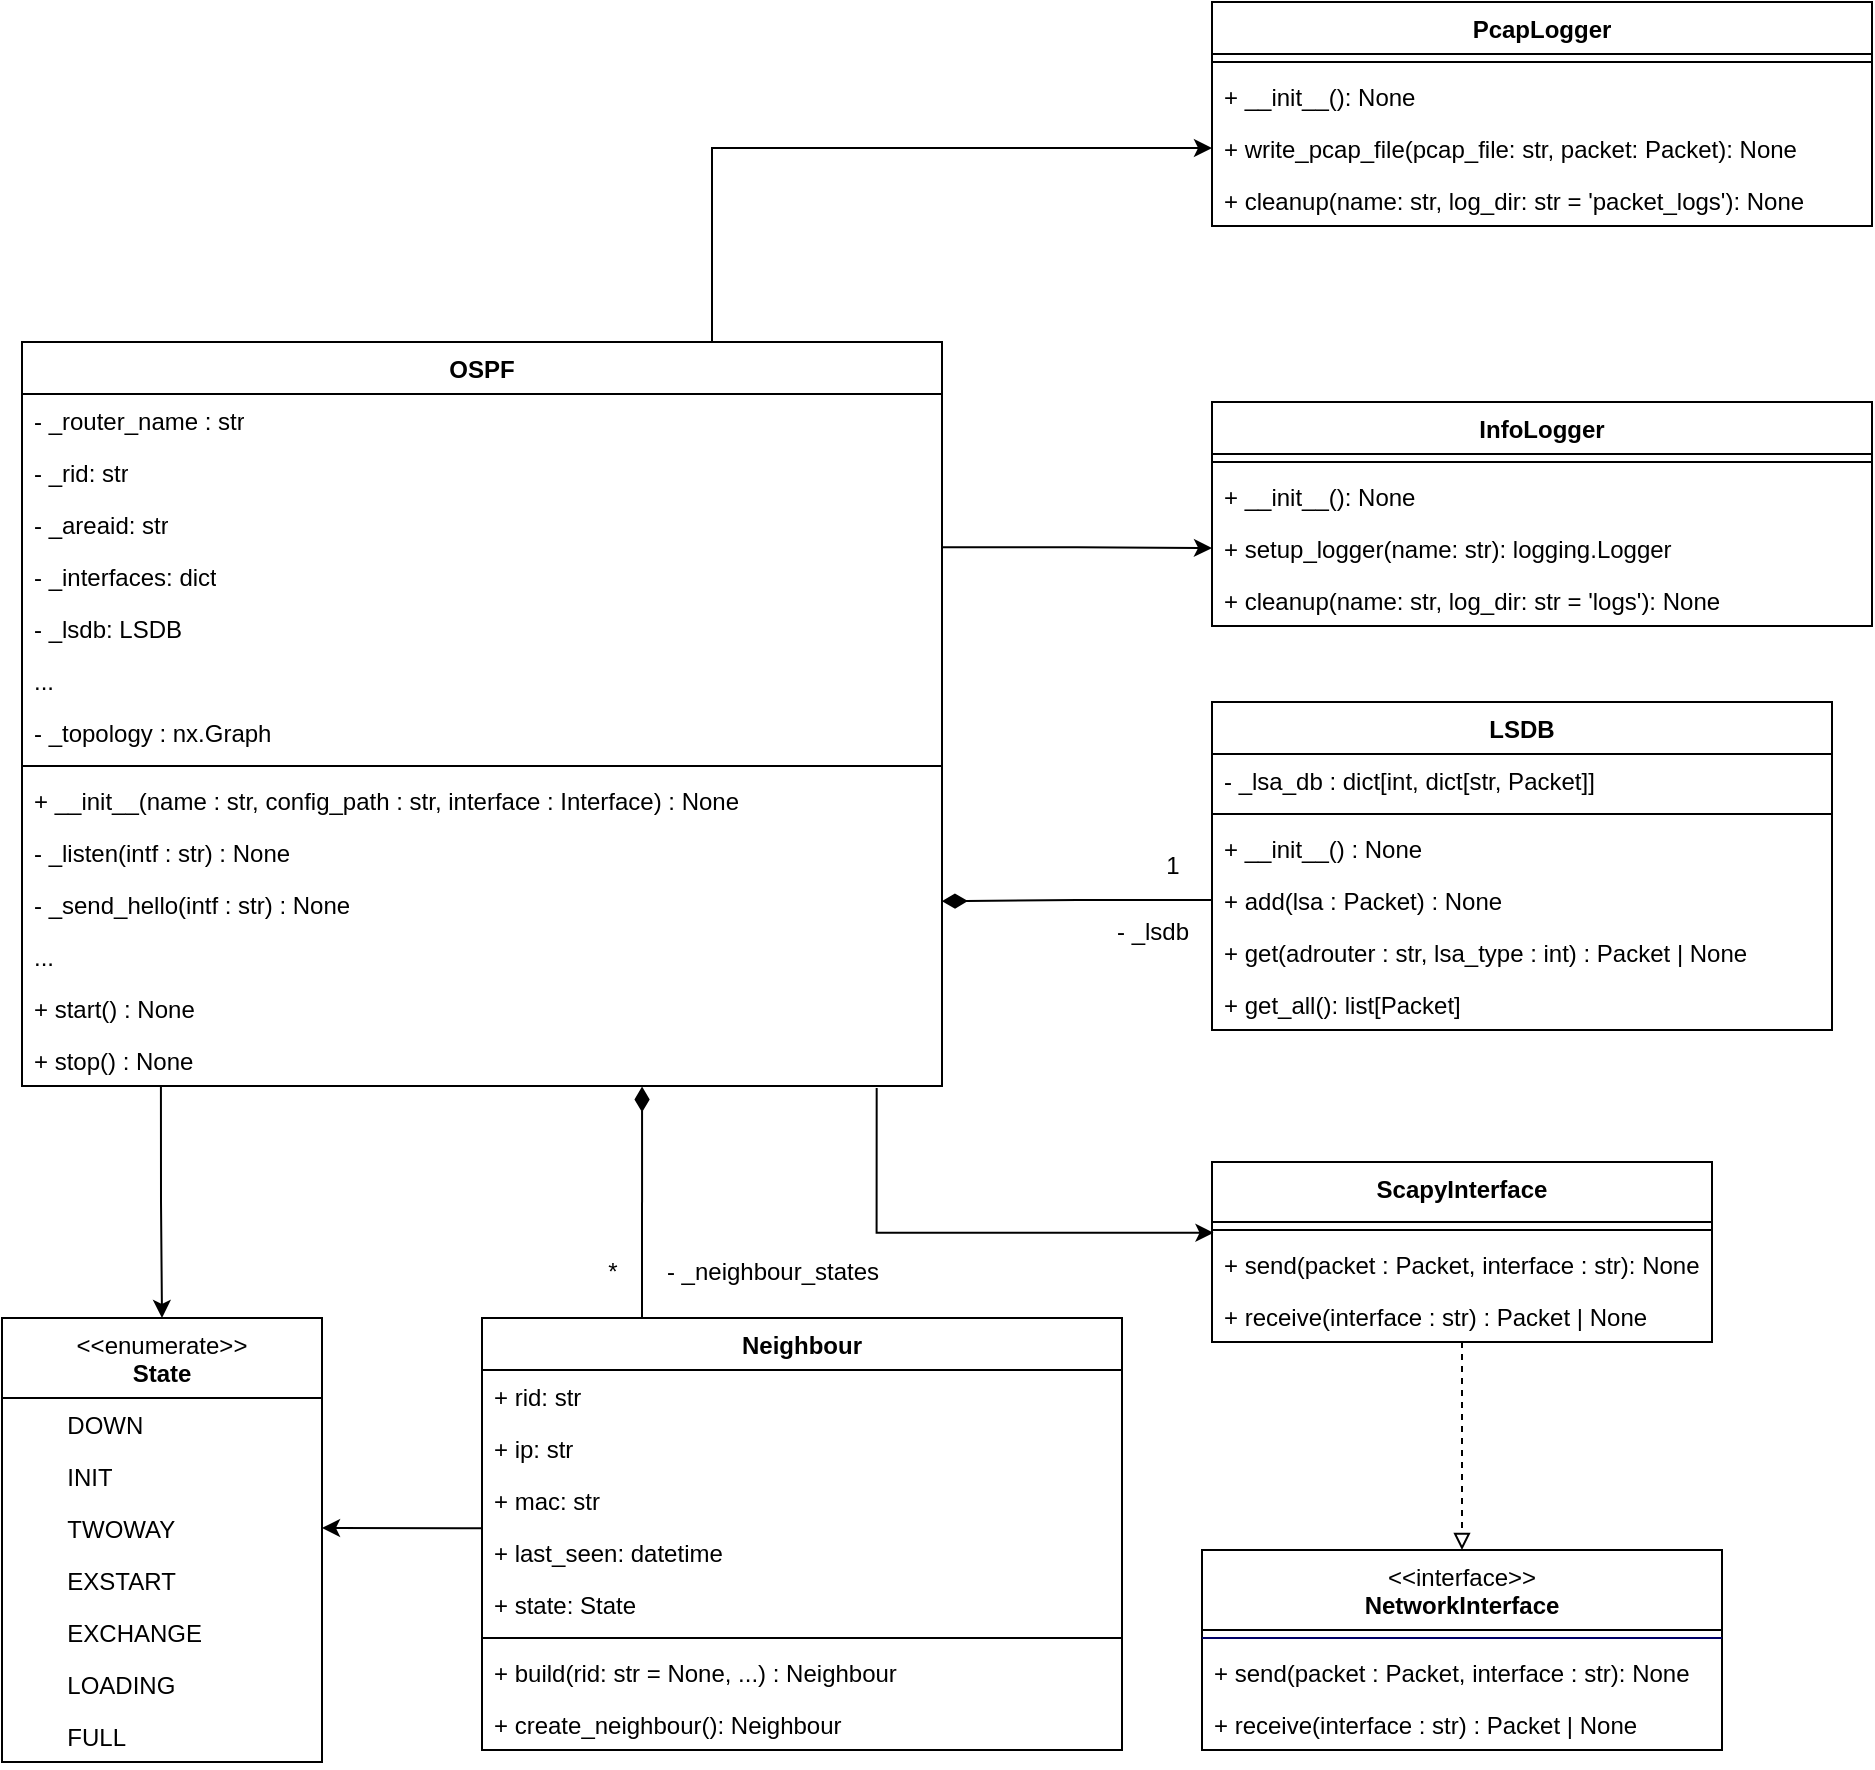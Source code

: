 <mxfile version="26.2.2" pages="6">
  <diagram name="osztaly_diagram" id="9rwbBboUZ_P1SYzzjK9R">
    <mxGraphModel dx="1245" dy="1542" grid="1" gridSize="10" guides="1" tooltips="1" connect="1" arrows="1" fold="1" page="1" pageScale="1" pageWidth="850" pageHeight="1100" math="0" shadow="0">
      <root>
        <mxCell id="0" />
        <mxCell id="1" parent="0" />
        <mxCell id="W1s0TFW1DirB2o_miRVd-4" style="edgeStyle=orthogonalEdgeStyle;rounded=0;orthogonalLoop=1;jettySize=auto;html=1;entryX=0.5;entryY=0;entryDx=0;entryDy=0;dashed=1;endArrow=block;endFill=0;" edge="1" parent="1" source="_wzTHHUVhcNGA4sqemHy-7" target="vmE0fr_DYfvhvsFgwiMg-6">
          <mxGeometry relative="1" as="geometry" />
        </mxCell>
        <mxCell id="_wzTHHUVhcNGA4sqemHy-7" value="&lt;div&gt;&lt;span style=&quot;background-color: transparent; color: light-dark(rgb(0, 0, 0), rgb(255, 255, 255));&quot;&gt;ScapyInterface&lt;/span&gt;&lt;/div&gt;" style="swimlane;fontStyle=1;align=center;verticalAlign=top;childLayout=stackLayout;horizontal=1;startSize=30;horizontalStack=0;resizeParent=1;resizeParentMax=0;resizeLast=0;collapsible=1;marginBottom=0;whiteSpace=wrap;html=1;rounded=0;fontFamily=Helvetica;fontSize=12;" parent="1" vertex="1">
          <mxGeometry x="805" y="770" width="250" height="90" as="geometry" />
        </mxCell>
        <mxCell id="_wzTHHUVhcNGA4sqemHy-8" value="" style="line;strokeWidth=1;align=center;verticalAlign=top;spacingTop=-1;spacingLeft=3;spacingRight=3;rotatable=0;labelPosition=right;points=[];portConstraint=eastwest;rounded=0;fontFamily=Helvetica;fontSize=12;fontStyle=1;horizontal=1;" parent="_wzTHHUVhcNGA4sqemHy-7" vertex="1">
          <mxGeometry y="30" width="250" height="8" as="geometry" />
        </mxCell>
        <mxCell id="_wzTHHUVhcNGA4sqemHy-9" value="+ send(packet : Packet, interface : str): None" style="text;strokeColor=none;fillColor=none;align=left;verticalAlign=top;spacingLeft=4;spacingRight=4;overflow=hidden;rotatable=0;points=[[0,0.5],[1,0.5]];portConstraint=eastwest;whiteSpace=wrap;html=1;fontFamily=Helvetica;fontSize=12;fontColor=default;fontStyle=0;horizontal=1;" parent="_wzTHHUVhcNGA4sqemHy-7" vertex="1">
          <mxGeometry y="38" width="250" height="26" as="geometry" />
        </mxCell>
        <mxCell id="_wzTHHUVhcNGA4sqemHy-10" value="+ receive(interface : str) : Packet | None" style="text;strokeColor=none;fillColor=none;align=left;verticalAlign=top;spacingLeft=4;spacingRight=4;overflow=hidden;rotatable=0;points=[[0,0.5],[1,0.5]];portConstraint=eastwest;whiteSpace=wrap;html=1;fontFamily=Helvetica;fontSize=12;fontColor=default;fontStyle=0;horizontal=1;" parent="_wzTHHUVhcNGA4sqemHy-7" vertex="1">
          <mxGeometry y="64" width="250" height="26" as="geometry" />
        </mxCell>
        <mxCell id="_wzTHHUVhcNGA4sqemHy-11" value="LSDB" style="swimlane;fontStyle=1;align=center;verticalAlign=top;childLayout=stackLayout;horizontal=1;startSize=26;horizontalStack=0;resizeParent=1;resizeParentMax=0;resizeLast=0;collapsible=1;marginBottom=0;whiteSpace=wrap;html=1;rounded=0;fontFamily=Helvetica;fontSize=12;" parent="1" vertex="1">
          <mxGeometry x="805" y="540" width="310" height="164" as="geometry" />
        </mxCell>
        <mxCell id="_wzTHHUVhcNGA4sqemHy-12" value="- _lsa_db : dict[int, dict[str, Packet]]" style="text;strokeColor=none;fillColor=none;align=left;verticalAlign=top;spacingLeft=4;spacingRight=4;overflow=hidden;rotatable=0;points=[[0,0.5],[1,0.5]];portConstraint=eastwest;whiteSpace=wrap;html=1;fontFamily=Helvetica;fontSize=12;fontColor=default;fontStyle=0;horizontal=1;" parent="_wzTHHUVhcNGA4sqemHy-11" vertex="1">
          <mxGeometry y="26" width="310" height="26" as="geometry" />
        </mxCell>
        <mxCell id="_wzTHHUVhcNGA4sqemHy-13" value="" style="line;strokeWidth=1;align=center;verticalAlign=top;spacingTop=-1;spacingLeft=3;spacingRight=3;rotatable=0;labelPosition=right;points=[];portConstraint=eastwest;rounded=0;fontFamily=Helvetica;fontSize=12;fontStyle=1;horizontal=1;" parent="_wzTHHUVhcNGA4sqemHy-11" vertex="1">
          <mxGeometry y="52" width="310" height="8" as="geometry" />
        </mxCell>
        <mxCell id="_wzTHHUVhcNGA4sqemHy-25" value="+ __init__() : None" style="text;strokeColor=none;fillColor=none;align=left;verticalAlign=top;spacingLeft=4;spacingRight=4;overflow=hidden;rotatable=0;points=[[0,0.5],[1,0.5]];portConstraint=eastwest;whiteSpace=wrap;html=1;fontFamily=Helvetica;fontSize=12;fontColor=default;fontStyle=0;horizontal=1;" parent="_wzTHHUVhcNGA4sqemHy-11" vertex="1">
          <mxGeometry y="60" width="310" height="26" as="geometry" />
        </mxCell>
        <mxCell id="_wzTHHUVhcNGA4sqemHy-14" value="+ add(lsa : Packet) : None" style="text;strokeColor=none;fillColor=none;align=left;verticalAlign=top;spacingLeft=4;spacingRight=4;overflow=hidden;rotatable=0;points=[[0,0.5],[1,0.5]];portConstraint=eastwest;whiteSpace=wrap;html=1;fontFamily=Helvetica;fontSize=12;fontColor=default;fontStyle=0;horizontal=1;" parent="_wzTHHUVhcNGA4sqemHy-11" vertex="1">
          <mxGeometry y="86" width="310" height="26" as="geometry" />
        </mxCell>
        <mxCell id="_wzTHHUVhcNGA4sqemHy-15" value="+ get(adrouter : str, lsa_type : int) : Packet | None" style="text;strokeColor=none;fillColor=none;align=left;verticalAlign=top;spacingLeft=4;spacingRight=4;overflow=hidden;rotatable=0;points=[[0,0.5],[1,0.5]];portConstraint=eastwest;whiteSpace=wrap;html=1;fontFamily=Helvetica;fontSize=12;fontColor=default;fontStyle=0;horizontal=1;" parent="_wzTHHUVhcNGA4sqemHy-11" vertex="1">
          <mxGeometry y="112" width="310" height="26" as="geometry" />
        </mxCell>
        <mxCell id="_wzTHHUVhcNGA4sqemHy-20" value="+ get_all(): list[Packet]" style="text;strokeColor=none;fillColor=none;align=left;verticalAlign=top;spacingLeft=4;spacingRight=4;overflow=hidden;rotatable=0;points=[[0,0.5],[1,0.5]];portConstraint=eastwest;whiteSpace=wrap;html=1;fontFamily=Helvetica;fontSize=12;fontColor=default;fontStyle=0;horizontal=1;" parent="_wzTHHUVhcNGA4sqemHy-11" vertex="1">
          <mxGeometry y="138" width="310" height="26" as="geometry" />
        </mxCell>
        <mxCell id="W1s0TFW1DirB2o_miRVd-7" style="edgeStyle=orthogonalEdgeStyle;rounded=0;orthogonalLoop=1;jettySize=auto;html=1;exitX=0.75;exitY=0;exitDx=0;exitDy=0;entryX=0;entryY=0.5;entryDx=0;entryDy=0;" edge="1" parent="1" source="_wzTHHUVhcNGA4sqemHy-21" target="HSfF7psIsuiLzzRT1t3q-4">
          <mxGeometry relative="1" as="geometry" />
        </mxCell>
        <mxCell id="_wzTHHUVhcNGA4sqemHy-21" value="OSPF" style="swimlane;fontStyle=1;align=center;verticalAlign=top;childLayout=stackLayout;horizontal=1;startSize=26;horizontalStack=0;resizeParent=1;resizeParentMax=0;resizeLast=0;collapsible=1;marginBottom=0;whiteSpace=wrap;html=1;rounded=0;fontFamily=Helvetica;fontSize=12;" parent="1" vertex="1">
          <mxGeometry x="210" y="360" width="460" height="372" as="geometry" />
        </mxCell>
        <mxCell id="_wzTHHUVhcNGA4sqemHy-22" value="- _router_name : str" style="text;strokeColor=none;fillColor=none;align=left;verticalAlign=top;spacingLeft=4;spacingRight=4;overflow=hidden;rotatable=0;points=[[0,0.5],[1,0.5]];portConstraint=eastwest;whiteSpace=wrap;html=1;fontFamily=Helvetica;fontSize=12;fontColor=default;fontStyle=0;horizontal=1;" parent="_wzTHHUVhcNGA4sqemHy-21" vertex="1">
          <mxGeometry y="26" width="460" height="26" as="geometry" />
        </mxCell>
        <mxCell id="_wzTHHUVhcNGA4sqemHy-47" value="- _rid: str" style="text;strokeColor=none;fillColor=none;align=left;verticalAlign=top;spacingLeft=4;spacingRight=4;overflow=hidden;rotatable=0;points=[[0,0.5],[1,0.5]];portConstraint=eastwest;whiteSpace=wrap;html=1;fontFamily=Helvetica;fontSize=12;fontColor=default;fontStyle=0;horizontal=1;" parent="_wzTHHUVhcNGA4sqemHy-21" vertex="1">
          <mxGeometry y="52" width="460" height="26" as="geometry" />
        </mxCell>
        <mxCell id="_wzTHHUVhcNGA4sqemHy-48" value="- _areaid: str" style="text;strokeColor=none;fillColor=none;align=left;verticalAlign=top;spacingLeft=4;spacingRight=4;overflow=hidden;rotatable=0;points=[[0,0.5],[1,0.5]];portConstraint=eastwest;whiteSpace=wrap;html=1;fontFamily=Helvetica;fontSize=12;fontColor=default;fontStyle=0;horizontal=1;" parent="_wzTHHUVhcNGA4sqemHy-21" vertex="1">
          <mxGeometry y="78" width="460" height="26" as="geometry" />
        </mxCell>
        <mxCell id="_wzTHHUVhcNGA4sqemHy-49" value="- _interfaces: dict" style="text;strokeColor=none;fillColor=none;align=left;verticalAlign=top;spacingLeft=4;spacingRight=4;overflow=hidden;rotatable=0;points=[[0,0.5],[1,0.5]];portConstraint=eastwest;whiteSpace=wrap;html=1;fontFamily=Helvetica;fontSize=12;fontColor=default;fontStyle=0;horizontal=1;" parent="_wzTHHUVhcNGA4sqemHy-21" vertex="1">
          <mxGeometry y="104" width="460" height="26" as="geometry" />
        </mxCell>
        <mxCell id="_wzTHHUVhcNGA4sqemHy-50" value="- _lsdb: LSDB" style="text;strokeColor=none;fillColor=none;align=left;verticalAlign=top;spacingLeft=4;spacingRight=4;overflow=hidden;rotatable=0;points=[[0,0.5],[1,0.5]];portConstraint=eastwest;whiteSpace=wrap;html=1;fontFamily=Helvetica;fontSize=12;fontColor=default;fontStyle=0;horizontal=1;" parent="_wzTHHUVhcNGA4sqemHy-21" vertex="1">
          <mxGeometry y="130" width="460" height="26" as="geometry" />
        </mxCell>
        <mxCell id="W1s0TFW1DirB2o_miRVd-1" value="..." style="text;strokeColor=none;fillColor=none;align=left;verticalAlign=top;spacingLeft=4;spacingRight=4;overflow=hidden;rotatable=0;points=[[0,0.5],[1,0.5]];portConstraint=eastwest;whiteSpace=wrap;html=1;fontFamily=Helvetica;fontSize=12;fontColor=default;fontStyle=0;horizontal=1;" vertex="1" parent="_wzTHHUVhcNGA4sqemHy-21">
          <mxGeometry y="156" width="460" height="26" as="geometry" />
        </mxCell>
        <mxCell id="_wzTHHUVhcNGA4sqemHy-95" value="- _topology : nx.Graph" style="text;strokeColor=none;fillColor=none;align=left;verticalAlign=top;spacingLeft=4;spacingRight=4;overflow=hidden;rotatable=0;points=[[0,0.5],[1,0.5]];portConstraint=eastwest;whiteSpace=wrap;html=1;fontFamily=Helvetica;fontSize=12;fontColor=default;fontStyle=0;horizontal=1;" parent="_wzTHHUVhcNGA4sqemHy-21" vertex="1">
          <mxGeometry y="182" width="460" height="26" as="geometry" />
        </mxCell>
        <mxCell id="_wzTHHUVhcNGA4sqemHy-23" value="" style="line;strokeWidth=1;align=center;verticalAlign=top;spacingTop=-1;spacingLeft=3;spacingRight=3;rotatable=0;labelPosition=right;points=[];portConstraint=eastwest;rounded=0;fontFamily=Helvetica;fontSize=12;fontStyle=0;horizontal=1;" parent="_wzTHHUVhcNGA4sqemHy-21" vertex="1">
          <mxGeometry y="208" width="460" height="8" as="geometry" />
        </mxCell>
        <mxCell id="_wzTHHUVhcNGA4sqemHy-24" value="+ __init__(name : str, config_path : str, interface : Interface) : None" style="text;strokeColor=none;fillColor=none;align=left;verticalAlign=top;spacingLeft=4;spacingRight=4;overflow=hidden;rotatable=0;points=[[0,0.5],[1,0.5]];portConstraint=eastwest;whiteSpace=wrap;html=1;fontFamily=Helvetica;fontSize=12;fontColor=default;fontStyle=0;horizontal=1;" parent="_wzTHHUVhcNGA4sqemHy-21" vertex="1">
          <mxGeometry y="216" width="460" height="26" as="geometry" />
        </mxCell>
        <mxCell id="_wzTHHUVhcNGA4sqemHy-31" value="- _listen(intf : str) : None" style="text;strokeColor=none;fillColor=none;align=left;verticalAlign=top;spacingLeft=4;spacingRight=4;overflow=hidden;rotatable=0;points=[[0,0.5],[1,0.5]];portConstraint=eastwest;whiteSpace=wrap;html=1;fontFamily=Helvetica;fontSize=12;fontColor=default;fontStyle=0;horizontal=1;" parent="_wzTHHUVhcNGA4sqemHy-21" vertex="1">
          <mxGeometry y="242" width="460" height="26" as="geometry" />
        </mxCell>
        <mxCell id="_wzTHHUVhcNGA4sqemHy-26" value="- _send_hello(intf : str) : None" style="text;strokeColor=none;fillColor=none;align=left;verticalAlign=top;spacingLeft=4;spacingRight=4;overflow=hidden;rotatable=0;points=[[0,0.5],[1,0.5]];portConstraint=eastwest;whiteSpace=wrap;html=1;fontFamily=Helvetica;fontSize=12;fontColor=default;fontStyle=0;horizontal=1;" parent="_wzTHHUVhcNGA4sqemHy-21" vertex="1">
          <mxGeometry y="268" width="460" height="26" as="geometry" />
        </mxCell>
        <mxCell id="W1s0TFW1DirB2o_miRVd-2" value="..." style="text;strokeColor=none;fillColor=none;align=left;verticalAlign=top;spacingLeft=4;spacingRight=4;overflow=hidden;rotatable=0;points=[[0,0.5],[1,0.5]];portConstraint=eastwest;whiteSpace=wrap;html=1;fontFamily=Helvetica;fontSize=12;fontColor=default;fontStyle=0;horizontal=1;" vertex="1" parent="_wzTHHUVhcNGA4sqemHy-21">
          <mxGeometry y="294" width="460" height="26" as="geometry" />
        </mxCell>
        <mxCell id="_wzTHHUVhcNGA4sqemHy-46" value="+ start() : None" style="text;strokeColor=none;fillColor=none;align=left;verticalAlign=top;spacingLeft=4;spacingRight=4;overflow=hidden;rotatable=0;points=[[0,0.5],[1,0.5]];portConstraint=eastwest;whiteSpace=wrap;html=1;fontFamily=Helvetica;fontSize=12;fontColor=default;fontStyle=0;horizontal=1;" parent="_wzTHHUVhcNGA4sqemHy-21" vertex="1">
          <mxGeometry y="320" width="460" height="26" as="geometry" />
        </mxCell>
        <mxCell id="vmE0fr_DYfvhvsFgwiMg-14" value="+ stop() : None" style="text;strokeColor=none;fillColor=none;align=left;verticalAlign=top;spacingLeft=4;spacingRight=4;overflow=hidden;rotatable=0;points=[[0,0.5],[1,0.5]];portConstraint=eastwest;whiteSpace=wrap;html=1;fontFamily=Helvetica;fontSize=12;fontColor=default;fontStyle=0;horizontal=1;" vertex="1" parent="_wzTHHUVhcNGA4sqemHy-21">
          <mxGeometry y="346" width="460" height="26" as="geometry" />
        </mxCell>
        <mxCell id="ZsYYwnW1BiQkOWCwClHJ-1" value="InfoLogger" style="swimlane;fontStyle=1;align=center;verticalAlign=top;childLayout=stackLayout;horizontal=1;startSize=26;horizontalStack=0;resizeParent=1;resizeParentMax=0;resizeLast=0;collapsible=1;marginBottom=0;whiteSpace=wrap;html=1;rounded=0;fontFamily=Helvetica;fontSize=12;" parent="1" vertex="1">
          <mxGeometry x="805" y="390" width="330" height="112" as="geometry" />
        </mxCell>
        <mxCell id="ZsYYwnW1BiQkOWCwClHJ-2" value="" style="line;strokeWidth=1;align=center;verticalAlign=top;spacingTop=-1;spacingLeft=3;spacingRight=3;rotatable=0;labelPosition=right;points=[];portConstraint=eastwest;rounded=1;fontFamily=Helvetica;fontSize=12;fontStyle=1;horizontal=1;" parent="ZsYYwnW1BiQkOWCwClHJ-1" vertex="1">
          <mxGeometry y="26" width="330" height="8" as="geometry" />
        </mxCell>
        <mxCell id="ZsYYwnW1BiQkOWCwClHJ-3" value="+ __init__(): None" style="text;strokeColor=none;fillColor=none;align=left;verticalAlign=top;spacingLeft=4;spacingRight=4;overflow=hidden;rotatable=0;points=[[0,0.5],[1,0.5]];portConstraint=eastwest;whiteSpace=wrap;html=1;fontFamily=Helvetica;fontSize=12;fontColor=default;fontStyle=0;horizontal=1;" parent="ZsYYwnW1BiQkOWCwClHJ-1" vertex="1">
          <mxGeometry y="34" width="330" height="26" as="geometry" />
        </mxCell>
        <mxCell id="ZsYYwnW1BiQkOWCwClHJ-4" value="+ setup_logger(name: str): logging.Logger" style="text;strokeColor=none;fillColor=none;align=left;verticalAlign=top;spacingLeft=4;spacingRight=4;overflow=hidden;rotatable=0;points=[[0,0.5],[1,0.5]];portConstraint=eastwest;whiteSpace=wrap;html=1;fontFamily=Helvetica;fontSize=12;fontColor=default;fontStyle=0;horizontal=1;" parent="ZsYYwnW1BiQkOWCwClHJ-1" vertex="1">
          <mxGeometry y="60" width="330" height="26" as="geometry" />
        </mxCell>
        <mxCell id="TmQ4V3FKKDf71D60dRSO-2" value="+ cleanup(name: str, log_dir: str = &#39;logs&#39;): None" style="text;strokeColor=none;fillColor=none;align=left;verticalAlign=top;spacingLeft=4;spacingRight=4;overflow=hidden;rotatable=0;points=[[0,0.5],[1,0.5]];portConstraint=eastwest;whiteSpace=wrap;html=1;fontFamily=Helvetica;fontSize=12;fontColor=default;fontStyle=0;horizontal=1;" parent="ZsYYwnW1BiQkOWCwClHJ-1" vertex="1">
          <mxGeometry y="86" width="330" height="26" as="geometry" />
        </mxCell>
        <mxCell id="HSfF7psIsuiLzzRT1t3q-1" value="PcapLogger" style="swimlane;fontStyle=1;align=center;verticalAlign=top;childLayout=stackLayout;horizontal=1;startSize=26;horizontalStack=0;resizeParent=1;resizeParentMax=0;resizeLast=0;collapsible=1;marginBottom=0;whiteSpace=wrap;html=1;rounded=0;fontFamily=Helvetica;fontSize=12;" parent="1" vertex="1">
          <mxGeometry x="805" y="190" width="330" height="112" as="geometry" />
        </mxCell>
        <mxCell id="HSfF7psIsuiLzzRT1t3q-2" value="" style="line;strokeWidth=1;align=center;verticalAlign=top;spacingTop=-1;spacingLeft=3;spacingRight=3;rotatable=0;labelPosition=right;points=[];portConstraint=eastwest;rounded=1;fontFamily=Helvetica;fontSize=12;fontStyle=1;horizontal=1;" parent="HSfF7psIsuiLzzRT1t3q-1" vertex="1">
          <mxGeometry y="26" width="330" height="8" as="geometry" />
        </mxCell>
        <mxCell id="HSfF7psIsuiLzzRT1t3q-3" value="+ __init__(): None" style="text;strokeColor=none;fillColor=none;align=left;verticalAlign=top;spacingLeft=4;spacingRight=4;overflow=hidden;rotatable=0;points=[[0,0.5],[1,0.5]];portConstraint=eastwest;whiteSpace=wrap;html=1;fontFamily=Helvetica;fontSize=12;fontColor=default;fontStyle=0;horizontal=1;" parent="HSfF7psIsuiLzzRT1t3q-1" vertex="1">
          <mxGeometry y="34" width="330" height="26" as="geometry" />
        </mxCell>
        <mxCell id="HSfF7psIsuiLzzRT1t3q-4" value="+ write_pcap_file(pcap_file: str, packet: Packet): None" style="text;strokeColor=none;fillColor=none;align=left;verticalAlign=top;spacingLeft=4;spacingRight=4;overflow=hidden;rotatable=0;points=[[0,0.5],[1,0.5]];portConstraint=eastwest;whiteSpace=wrap;html=1;fontFamily=Helvetica;fontSize=12;fontColor=default;fontStyle=0;horizontal=1;" parent="HSfF7psIsuiLzzRT1t3q-1" vertex="1">
          <mxGeometry y="60" width="330" height="26" as="geometry" />
        </mxCell>
        <mxCell id="HSfF7psIsuiLzzRT1t3q-5" value="+ cleanup(name: str, log_dir: str = &#39;packet_logs&#39;): None" style="text;strokeColor=none;fillColor=none;align=left;verticalAlign=top;spacingLeft=4;spacingRight=4;overflow=hidden;rotatable=0;points=[[0,0.5],[1,0.5]];portConstraint=eastwest;whiteSpace=wrap;html=1;fontFamily=Helvetica;fontSize=12;fontColor=default;fontStyle=0;horizontal=1;" parent="HSfF7psIsuiLzzRT1t3q-1" vertex="1">
          <mxGeometry y="86" width="330" height="26" as="geometry" />
        </mxCell>
        <mxCell id="vmE0fr_DYfvhvsFgwiMg-18" style="edgeStyle=orthogonalEdgeStyle;rounded=0;orthogonalLoop=1;jettySize=auto;html=1;entryX=1;entryY=0.5;entryDx=0;entryDy=0;exitX=0.001;exitY=0.041;exitDx=0;exitDy=0;exitPerimeter=0;" edge="1" parent="1" source="7TIcUETGT7Q3gCSQZjZl-8" target="7TIcUETGT7Q3gCSQZjZl-18">
          <mxGeometry relative="1" as="geometry">
            <Array as="points">
              <mxPoint x="430" y="953" />
            </Array>
          </mxGeometry>
        </mxCell>
        <mxCell id="7TIcUETGT7Q3gCSQZjZl-13" value="&lt;div&gt;&lt;span style=&quot;font-weight: normal;&quot;&gt;&amp;lt;&amp;lt;enumerate&amp;gt;&amp;gt;&lt;/span&gt;&lt;/div&gt;State" style="swimlane;fontStyle=1;align=center;verticalAlign=top;childLayout=stackLayout;horizontal=1;startSize=40;horizontalStack=0;resizeParent=1;resizeParentMax=0;resizeLast=0;collapsible=1;marginBottom=0;whiteSpace=wrap;html=1;rounded=0;fontFamily=Helvetica;fontSize=12;" parent="1" vertex="1">
          <mxGeometry x="200" y="848" width="160" height="222" as="geometry" />
        </mxCell>
        <mxCell id="7TIcUETGT7Q3gCSQZjZl-14" value="&lt;span style=&quot;white-space: pre;&quot;&gt;&#x9;&lt;/span&gt;DOWN" style="text;strokeColor=none;fillColor=none;align=left;verticalAlign=top;spacingLeft=4;spacingRight=4;overflow=hidden;rotatable=0;points=[[0,0.5],[1,0.5]];portConstraint=eastwest;whiteSpace=wrap;html=1;fontFamily=Helvetica;fontSize=12;fontColor=default;fontStyle=0;horizontal=1;" parent="7TIcUETGT7Q3gCSQZjZl-13" vertex="1">
          <mxGeometry y="40" width="160" height="26" as="geometry" />
        </mxCell>
        <mxCell id="7TIcUETGT7Q3gCSQZjZl-17" value="&lt;span style=&quot;white-space: pre;&quot;&gt;&#x9;&lt;/span&gt;INIT" style="text;strokeColor=none;fillColor=none;align=left;verticalAlign=top;spacingLeft=4;spacingRight=4;overflow=hidden;rotatable=0;points=[[0,0.5],[1,0.5]];portConstraint=eastwest;whiteSpace=wrap;html=1;fontFamily=Helvetica;fontSize=12;fontColor=default;fontStyle=0;horizontal=1;" parent="7TIcUETGT7Q3gCSQZjZl-13" vertex="1">
          <mxGeometry y="66" width="160" height="26" as="geometry" />
        </mxCell>
        <mxCell id="7TIcUETGT7Q3gCSQZjZl-18" value="&lt;span style=&quot;white-space: pre;&quot;&gt;&#x9;&lt;/span&gt;TWOWAY" style="text;align=left;verticalAlign=top;spacingLeft=4;spacingRight=4;overflow=hidden;rotatable=0;points=[[0,0.5],[1,0.5]];portConstraint=eastwest;whiteSpace=wrap;html=1;fontFamily=Helvetica;fontSize=12;fontStyle=0;horizontal=1;" parent="7TIcUETGT7Q3gCSQZjZl-13" vertex="1">
          <mxGeometry y="92" width="160" height="26" as="geometry" />
        </mxCell>
        <mxCell id="7TIcUETGT7Q3gCSQZjZl-19" value="&lt;span style=&quot;white-space: pre;&quot;&gt;&#x9;&lt;/span&gt;EXSTART" style="text;strokeColor=none;fillColor=none;align=left;verticalAlign=top;spacingLeft=4;spacingRight=4;overflow=hidden;rotatable=0;points=[[0,0.5],[1,0.5]];portConstraint=eastwest;whiteSpace=wrap;html=1;fontFamily=Helvetica;fontSize=12;fontColor=default;fontStyle=0;horizontal=1;" parent="7TIcUETGT7Q3gCSQZjZl-13" vertex="1">
          <mxGeometry y="118" width="160" height="26" as="geometry" />
        </mxCell>
        <mxCell id="7TIcUETGT7Q3gCSQZjZl-20" value="&lt;span style=&quot;white-space: pre;&quot;&gt;&#x9;&lt;/span&gt;EXCHANGE" style="text;strokeColor=none;fillColor=none;align=left;verticalAlign=top;spacingLeft=4;spacingRight=4;overflow=hidden;rotatable=0;points=[[0,0.5],[1,0.5]];portConstraint=eastwest;whiteSpace=wrap;html=1;fontFamily=Helvetica;fontSize=12;fontColor=default;fontStyle=0;horizontal=1;" parent="7TIcUETGT7Q3gCSQZjZl-13" vertex="1">
          <mxGeometry y="144" width="160" height="26" as="geometry" />
        </mxCell>
        <mxCell id="7TIcUETGT7Q3gCSQZjZl-21" value="&lt;span style=&quot;white-space: pre;&quot;&gt;&#x9;&lt;/span&gt;LOADING" style="text;strokeColor=none;fillColor=none;align=left;verticalAlign=top;spacingLeft=4;spacingRight=4;overflow=hidden;rotatable=0;points=[[0,0.5],[1,0.5]];portConstraint=eastwest;whiteSpace=wrap;html=1;fontFamily=Helvetica;fontSize=12;fontColor=default;fontStyle=0;horizontal=1;" parent="7TIcUETGT7Q3gCSQZjZl-13" vertex="1">
          <mxGeometry y="170" width="160" height="26" as="geometry" />
        </mxCell>
        <mxCell id="7TIcUETGT7Q3gCSQZjZl-22" value="&lt;span style=&quot;white-space: pre;&quot;&gt;&#x9;&lt;/span&gt;FULL" style="text;strokeColor=none;fillColor=none;align=left;verticalAlign=top;spacingLeft=4;spacingRight=4;overflow=hidden;rotatable=0;points=[[0,0.5],[1,0.5]];portConstraint=eastwest;whiteSpace=wrap;html=1;fontFamily=Helvetica;fontSize=12;fontColor=default;fontStyle=0;horizontal=1;" parent="7TIcUETGT7Q3gCSQZjZl-13" vertex="1">
          <mxGeometry y="196" width="160" height="26" as="geometry" />
        </mxCell>
        <mxCell id="vmE0fr_DYfvhvsFgwiMg-6" value="&lt;div&gt;&lt;span style=&quot;background-color: transparent; color: light-dark(rgb(0, 0, 0), rgb(255, 255, 255)); font-weight: normal;&quot;&gt;&amp;lt;&amp;lt;interface&amp;gt;&amp;gt;&lt;/span&gt;&lt;/div&gt;&lt;div&gt;&lt;span style=&quot;background-color: transparent; color: light-dark(rgb(0, 0, 0), rgb(255, 255, 255));&quot;&gt;NetworkInterface&lt;/span&gt;&lt;/div&gt;" style="swimlane;fontStyle=1;align=center;verticalAlign=top;childLayout=stackLayout;horizontal=1;startSize=40;horizontalStack=0;resizeParent=1;resizeParentMax=0;resizeLast=0;collapsible=1;marginBottom=0;whiteSpace=wrap;html=1;rounded=0;fontFamily=Helvetica;fontSize=12;" vertex="1" parent="1">
          <mxGeometry x="800" y="964" width="260" height="100" as="geometry" />
        </mxCell>
        <mxCell id="vmE0fr_DYfvhvsFgwiMg-7" value="" style="line;strokeWidth=1;fillColor=#f9f7ed;align=center;verticalAlign=top;spacingTop=-1;spacingLeft=3;spacingRight=3;rotatable=0;labelPosition=right;points=[];portConstraint=eastwest;strokeColor=#000066;rounded=0;fontFamily=Helvetica;fontSize=12;fontColor=default;fontStyle=1;horizontal=1;" vertex="1" parent="vmE0fr_DYfvhvsFgwiMg-6">
          <mxGeometry y="40" width="260" height="8" as="geometry" />
        </mxCell>
        <mxCell id="vmE0fr_DYfvhvsFgwiMg-8" value="+ send(packet : Packet, interface : str): None" style="text;strokeColor=none;fillColor=none;align=left;verticalAlign=top;spacingLeft=4;spacingRight=4;overflow=hidden;rotatable=0;points=[[0,0.5],[1,0.5]];portConstraint=eastwest;whiteSpace=wrap;html=1;fontFamily=Helvetica;fontSize=12;fontColor=default;fontStyle=0;horizontal=1;" vertex="1" parent="vmE0fr_DYfvhvsFgwiMg-6">
          <mxGeometry y="48" width="260" height="26" as="geometry" />
        </mxCell>
        <mxCell id="vmE0fr_DYfvhvsFgwiMg-9" value="+ receive(interface : str) : Packet | None" style="text;strokeColor=none;fillColor=none;align=left;verticalAlign=top;spacingLeft=4;spacingRight=4;overflow=hidden;rotatable=0;points=[[0,0.5],[1,0.5]];portConstraint=eastwest;whiteSpace=wrap;html=1;fontFamily=Helvetica;fontSize=12;fontColor=default;fontStyle=0;horizontal=1;" vertex="1" parent="vmE0fr_DYfvhvsFgwiMg-6">
          <mxGeometry y="74" width="260" height="26" as="geometry" />
        </mxCell>
        <mxCell id="vmE0fr_DYfvhvsFgwiMg-19" style="edgeStyle=orthogonalEdgeStyle;rounded=0;orthogonalLoop=1;jettySize=auto;html=1;entryX=0.5;entryY=0;entryDx=0;entryDy=0;exitX=0.151;exitY=1.005;exitDx=0;exitDy=0;exitPerimeter=0;" edge="1" parent="1" source="vmE0fr_DYfvhvsFgwiMg-14" target="7TIcUETGT7Q3gCSQZjZl-13">
          <mxGeometry relative="1" as="geometry">
            <mxPoint x="480.0" y="747" as="sourcePoint" />
          </mxGeometry>
        </mxCell>
        <mxCell id="7TIcUETGT7Q3gCSQZjZl-2" value="Neighbour" style="swimlane;fontStyle=1;align=center;verticalAlign=top;childLayout=stackLayout;horizontal=1;startSize=26;horizontalStack=0;resizeParent=1;resizeParentMax=0;resizeLast=0;collapsible=1;marginBottom=0;whiteSpace=wrap;html=1;rounded=0;fontFamily=Helvetica;fontSize=12;" parent="1" vertex="1">
          <mxGeometry x="440" y="848" width="320" height="216" as="geometry" />
        </mxCell>
        <mxCell id="7TIcUETGT7Q3gCSQZjZl-3" value="+ rid: str" style="text;strokeColor=none;fillColor=none;align=left;verticalAlign=top;spacingLeft=4;spacingRight=4;overflow=hidden;rotatable=0;points=[[0,0.5],[1,0.5]];portConstraint=eastwest;whiteSpace=wrap;html=1;fontFamily=Helvetica;fontSize=12;fontColor=default;fontStyle=0;horizontal=1;" parent="7TIcUETGT7Q3gCSQZjZl-2" vertex="1">
          <mxGeometry y="26" width="320" height="26" as="geometry" />
        </mxCell>
        <mxCell id="7TIcUETGT7Q3gCSQZjZl-6" value="+ ip: str" style="text;strokeColor=none;fillColor=none;align=left;verticalAlign=top;spacingLeft=4;spacingRight=4;overflow=hidden;rotatable=0;points=[[0,0.5],[1,0.5]];portConstraint=eastwest;whiteSpace=wrap;html=1;fontFamily=Helvetica;fontSize=12;fontColor=default;fontStyle=0;horizontal=1;" parent="7TIcUETGT7Q3gCSQZjZl-2" vertex="1">
          <mxGeometry y="52" width="320" height="26" as="geometry" />
        </mxCell>
        <mxCell id="7TIcUETGT7Q3gCSQZjZl-7" value="+ mac: str" style="text;strokeColor=none;fillColor=none;align=left;verticalAlign=top;spacingLeft=4;spacingRight=4;overflow=hidden;rotatable=0;points=[[0,0.5],[1,0.5]];portConstraint=eastwest;whiteSpace=wrap;html=1;fontFamily=Helvetica;fontSize=12;fontColor=default;fontStyle=0;horizontal=1;" parent="7TIcUETGT7Q3gCSQZjZl-2" vertex="1">
          <mxGeometry y="78" width="320" height="26" as="geometry" />
        </mxCell>
        <mxCell id="7TIcUETGT7Q3gCSQZjZl-8" value="+ last_seen: datetime" style="text;strokeColor=none;fillColor=none;align=left;verticalAlign=top;spacingLeft=4;spacingRight=4;overflow=hidden;rotatable=0;points=[[0,0.5],[1,0.5]];portConstraint=eastwest;whiteSpace=wrap;html=1;fontFamily=Helvetica;fontSize=12;fontColor=default;fontStyle=0;horizontal=1;" parent="7TIcUETGT7Q3gCSQZjZl-2" vertex="1">
          <mxGeometry y="104" width="320" height="26" as="geometry" />
        </mxCell>
        <mxCell id="7TIcUETGT7Q3gCSQZjZl-9" value="+ state: State" style="text;strokeColor=none;fillColor=none;align=left;verticalAlign=top;spacingLeft=4;spacingRight=4;overflow=hidden;rotatable=0;points=[[0,0.5],[1,0.5]];portConstraint=eastwest;whiteSpace=wrap;html=1;fontFamily=Helvetica;fontSize=12;fontColor=default;fontStyle=0;horizontal=1;" parent="7TIcUETGT7Q3gCSQZjZl-2" vertex="1">
          <mxGeometry y="130" width="320" height="26" as="geometry" />
        </mxCell>
        <mxCell id="7TIcUETGT7Q3gCSQZjZl-4" value="" style="line;strokeWidth=1;align=center;verticalAlign=top;spacingTop=-1;spacingLeft=3;spacingRight=3;rotatable=0;labelPosition=right;points=[];portConstraint=eastwest;rounded=0;fontFamily=Helvetica;fontSize=12;fontStyle=1;horizontal=1;" parent="7TIcUETGT7Q3gCSQZjZl-2" vertex="1">
          <mxGeometry y="156" width="320" height="8" as="geometry" />
        </mxCell>
        <mxCell id="7TIcUETGT7Q3gCSQZjZl-5" value="+ build(rid: str = None, ...) : Neighbour&amp;nbsp;" style="text;strokeColor=none;fillColor=none;align=left;verticalAlign=top;spacingLeft=4;spacingRight=4;overflow=hidden;rotatable=0;points=[[0,0.5],[1,0.5]];portConstraint=eastwest;whiteSpace=wrap;html=1;fontFamily=Helvetica;fontSize=12;fontColor=default;fontStyle=0;horizontal=1;" parent="7TIcUETGT7Q3gCSQZjZl-2" vertex="1">
          <mxGeometry y="164" width="320" height="26" as="geometry" />
        </mxCell>
        <mxCell id="7TIcUETGT7Q3gCSQZjZl-24" value="+ create_neighbour(): Neighbour" style="text;strokeColor=none;fillColor=none;align=left;verticalAlign=top;spacingLeft=4;spacingRight=4;overflow=hidden;rotatable=0;points=[[0,0.5],[1,0.5]];portConstraint=eastwest;whiteSpace=wrap;html=1;fontFamily=Helvetica;fontSize=12;fontColor=default;fontStyle=0;horizontal=1;" parent="7TIcUETGT7Q3gCSQZjZl-2" vertex="1">
          <mxGeometry y="190" width="320" height="26" as="geometry" />
        </mxCell>
        <mxCell id="7TIcUETGT7Q3gCSQZjZl-30" style="edgeStyle=orthogonalEdgeStyle;rounded=0;orthogonalLoop=1;jettySize=auto;html=1;entryX=0.674;entryY=1.008;entryDx=0;entryDy=0;entryPerimeter=0;endArrow=diamondThin;endFill=1;endSize=10;align=center;verticalAlign=top;fontFamily=Helvetica;fontSize=12;fontColor=default;fontStyle=1;horizontal=1;startSize=26;exitX=0.25;exitY=0;exitDx=0;exitDy=0;" parent="1" source="7TIcUETGT7Q3gCSQZjZl-2" target="vmE0fr_DYfvhvsFgwiMg-14" edge="1">
          <mxGeometry relative="1" as="geometry">
            <mxPoint x="730" y="790" as="sourcePoint" />
            <mxPoint x="580" y="730.83" as="targetPoint" />
          </mxGeometry>
        </mxCell>
        <mxCell id="7TIcUETGT7Q3gCSQZjZl-31" value="- _neighbour_states" style="text;html=1;align=center;verticalAlign=middle;resizable=0;points=[];autosize=1;strokeColor=none;fillColor=none;" parent="1" vertex="1">
          <mxGeometry x="520.0" y="810" width="130" height="30" as="geometry" />
        </mxCell>
        <mxCell id="7TIcUETGT7Q3gCSQZjZl-32" value="*" style="text;html=1;align=center;verticalAlign=middle;resizable=0;points=[];autosize=1;strokeColor=none;fillColor=none;" parent="1" vertex="1">
          <mxGeometry x="489.995" y="810" width="30" height="30" as="geometry" />
        </mxCell>
        <mxCell id="W1s0TFW1DirB2o_miRVd-3" style="edgeStyle=orthogonalEdgeStyle;rounded=0;orthogonalLoop=1;jettySize=auto;html=1;entryX=0.003;entryY=0.676;entryDx=0;entryDy=0;entryPerimeter=0;exitX=0.929;exitY=1.037;exitDx=0;exitDy=0;exitPerimeter=0;" edge="1" parent="1" source="vmE0fr_DYfvhvsFgwiMg-14" target="_wzTHHUVhcNGA4sqemHy-8">
          <mxGeometry relative="1" as="geometry" />
        </mxCell>
        <mxCell id="W1s0TFW1DirB2o_miRVd-5" value="" style="group" vertex="1" connectable="0" parent="1">
          <mxGeometry x="744.995" y="607" width="60" height="63" as="geometry" />
        </mxCell>
        <mxCell id="vmE0fr_DYfvhvsFgwiMg-38" style="edgeStyle=orthogonalEdgeStyle;rounded=0;orthogonalLoop=1;jettySize=auto;html=1;exitX=0;exitY=0.5;exitDx=0;exitDy=0;entryX=1;entryY=0.445;entryDx=0;entryDy=0;endArrow=diamondThin;endFill=1;endSize=10;align=center;verticalAlign=top;fontFamily=Helvetica;fontSize=12;fontColor=default;fontStyle=1;horizontal=1;startSize=26;entryPerimeter=0;" edge="1" parent="W1s0TFW1DirB2o_miRVd-5" source="_wzTHHUVhcNGA4sqemHy-14" target="_wzTHHUVhcNGA4sqemHy-26">
          <mxGeometry relative="1" as="geometry">
            <mxPoint x="55.005" y="16.17" as="sourcePoint" />
            <mxPoint x="-74.995" y="15.83" as="targetPoint" />
          </mxGeometry>
        </mxCell>
        <mxCell id="vmE0fr_DYfvhvsFgwiMg-39" value="- _lsdb" style="text;html=1;align=center;verticalAlign=middle;resizable=0;points=[];autosize=1;strokeColor=none;fillColor=none;" vertex="1" parent="W1s0TFW1DirB2o_miRVd-5">
          <mxGeometry y="33" width="60" height="30" as="geometry" />
        </mxCell>
        <mxCell id="vmE0fr_DYfvhvsFgwiMg-40" value="1" style="text;html=1;align=center;verticalAlign=middle;resizable=0;points=[];autosize=1;strokeColor=none;fillColor=none;" vertex="1" parent="W1s0TFW1DirB2o_miRVd-5">
          <mxGeometry x="25.005" width="30" height="30" as="geometry" />
        </mxCell>
        <mxCell id="W1s0TFW1DirB2o_miRVd-6" style="edgeStyle=orthogonalEdgeStyle;rounded=0;orthogonalLoop=1;jettySize=auto;html=1;entryX=0;entryY=0.5;entryDx=0;entryDy=0;exitX=1.001;exitY=0.947;exitDx=0;exitDy=0;exitPerimeter=0;" edge="1" parent="1" source="_wzTHHUVhcNGA4sqemHy-48" target="ZsYYwnW1BiQkOWCwClHJ-4">
          <mxGeometry relative="1" as="geometry" />
        </mxCell>
      </root>
    </mxGraphModel>
  </diagram>
  <diagram name="Copy of osztaly_diagram" id="s_Uh1SKdUkMO4aIGG1Lq">
    <mxGraphModel dx="707" dy="875" grid="1" gridSize="10" guides="1" tooltips="1" connect="1" arrows="1" fold="1" page="1" pageScale="1" pageWidth="850" pageHeight="1100" math="0" shadow="0">
      <root>
        <mxCell id="2HcPFtnZ3rEFrmnLZBWH-0" />
        <mxCell id="2HcPFtnZ3rEFrmnLZBWH-1" parent="2HcPFtnZ3rEFrmnLZBWH-0" />
        <mxCell id="SLFg3o9O9T11mFoLF9_Y-4" value="LogMonitor" style="swimlane;fontStyle=1;align=center;verticalAlign=top;childLayout=stackLayout;horizontal=1;startSize=26;horizontalStack=0;resizeParent=1;resizeParentMax=0;resizeLast=0;collapsible=1;marginBottom=0;whiteSpace=wrap;html=1;rounded=0;strokeColor=#000066;fontFamily=Helvetica;fontSize=12;fontColor=default;fillColor=#f9f7ed;" vertex="1" parent="2HcPFtnZ3rEFrmnLZBWH-1">
          <mxGeometry x="360" y="340" width="240" height="268" as="geometry" />
        </mxCell>
        <mxCell id="SLFg3o9O9T11mFoLF9_Y-5" value="- _thread: threading.Thread" style="text;strokeColor=none;fillColor=none;align=left;verticalAlign=top;spacingLeft=4;spacingRight=4;overflow=hidden;rotatable=0;points=[[0,0.5],[1,0.5]];portConstraint=eastwest;whiteSpace=wrap;html=1;fontFamily=Helvetica;fontSize=12;fontColor=default;fontStyle=0;horizontal=1;" vertex="1" parent="SLFg3o9O9T11mFoLF9_Y-4">
          <mxGeometry y="26" width="240" height="26" as="geometry" />
        </mxCell>
        <mxCell id="UGEhJ7LFxoX54-ppwvbK-14" value="- _last_position: Dict[]" style="text;strokeColor=none;fillColor=none;align=left;verticalAlign=top;spacingLeft=4;spacingRight=4;overflow=hidden;rotatable=0;points=[[0,0.5],[1,0.5]];portConstraint=eastwest;whiteSpace=wrap;html=1;fontFamily=Helvetica;fontSize=12;fontColor=default;fontStyle=0;horizontal=1;" vertex="1" parent="SLFg3o9O9T11mFoLF9_Y-4">
          <mxGeometry y="52" width="240" height="26" as="geometry" />
        </mxCell>
        <mxCell id="UGEhJ7LFxoX54-ppwvbK-11" value="- _running: bool" style="text;strokeColor=none;fillColor=none;align=left;verticalAlign=top;spacingLeft=4;spacingRight=4;overflow=hidden;rotatable=0;points=[[0,0.5],[1,0.5]];portConstraint=eastwest;whiteSpace=wrap;html=1;fontFamily=Helvetica;fontSize=12;fontColor=default;fontStyle=0;horizontal=1;" vertex="1" parent="SLFg3o9O9T11mFoLF9_Y-4">
          <mxGeometry y="78" width="240" height="26" as="geometry" />
        </mxCell>
        <mxCell id="UGEhJ7LFxoX54-ppwvbK-10" value="- _log_dir: Path" style="text;strokeColor=none;fillColor=none;align=left;verticalAlign=top;spacingLeft=4;spacingRight=4;overflow=hidden;rotatable=0;points=[[0,0.5],[1,0.5]];portConstraint=eastwest;whiteSpace=wrap;html=1;fontFamily=Helvetica;fontSize=12;fontColor=default;fontStyle=0;horizontal=1;" vertex="1" parent="SLFg3o9O9T11mFoLF9_Y-4">
          <mxGeometry y="104" width="240" height="26" as="geometry" />
        </mxCell>
        <mxCell id="SLFg3o9O9T11mFoLF9_Y-6" value="" style="line;strokeWidth=1;fillColor=#f9f7ed;align=center;verticalAlign=top;spacingTop=-1;spacingLeft=3;spacingRight=3;rotatable=0;labelPosition=right;points=[];portConstraint=eastwest;strokeColor=#000066;rounded=0;fontFamily=Helvetica;fontSize=12;fontColor=default;fontStyle=0;horizontal=1;" vertex="1" parent="SLFg3o9O9T11mFoLF9_Y-4">
          <mxGeometry y="130" width="240" height="8" as="geometry" />
        </mxCell>
        <mxCell id="UGEhJ7LFxoX54-ppwvbK-12" value="+ start(): None" style="text;strokeColor=none;fillColor=none;align=left;verticalAlign=top;spacingLeft=4;spacingRight=4;overflow=hidden;rotatable=0;points=[[0,0.5],[1,0.5]];portConstraint=eastwest;whiteSpace=wrap;html=1;fontFamily=Helvetica;fontSize=12;fontColor=default;fontStyle=0;horizontal=1;" vertex="1" parent="SLFg3o9O9T11mFoLF9_Y-4">
          <mxGeometry y="138" width="240" height="26" as="geometry" />
        </mxCell>
        <mxCell id="UGEhJ7LFxoX54-ppwvbK-13" value="+ stop(): None" style="text;strokeColor=none;fillColor=none;align=left;verticalAlign=top;spacingLeft=4;spacingRight=4;overflow=hidden;rotatable=0;points=[[0,0.5],[1,0.5]];portConstraint=eastwest;whiteSpace=wrap;html=1;fontFamily=Helvetica;fontSize=12;fontColor=default;fontStyle=0;horizontal=1;" vertex="1" parent="SLFg3o9O9T11mFoLF9_Y-4">
          <mxGeometry y="164" width="240" height="26" as="geometry" />
        </mxCell>
        <mxCell id="UGEhJ7LFxoX54-ppwvbK-15" value="- _monitor_loop(): None" style="text;strokeColor=none;fillColor=none;align=left;verticalAlign=top;spacingLeft=4;spacingRight=4;overflow=hidden;rotatable=0;points=[[0,0.5],[1,0.5]];portConstraint=eastwest;whiteSpace=wrap;html=1;fontFamily=Helvetica;fontSize=12;fontColor=default;fontStyle=0;horizontal=1;" vertex="1" parent="SLFg3o9O9T11mFoLF9_Y-4">
          <mxGeometry y="190" width="240" height="26" as="geometry" />
        </mxCell>
        <mxCell id="UGEhJ7LFxoX54-ppwvbK-16" value="- _check_logs(): None" style="text;strokeColor=none;fillColor=none;align=left;verticalAlign=top;spacingLeft=4;spacingRight=4;overflow=hidden;rotatable=0;points=[[0,0.5],[1,0.5]];portConstraint=eastwest;whiteSpace=wrap;html=1;fontFamily=Helvetica;fontSize=12;fontColor=default;fontStyle=0;horizontal=1;" vertex="1" parent="SLFg3o9O9T11mFoLF9_Y-4">
          <mxGeometry y="216" width="240" height="26" as="geometry" />
        </mxCell>
        <mxCell id="UGEhJ7LFxoX54-ppwvbK-17" value="- _read_new_lines(log_file: str): None" style="text;strokeColor=none;fillColor=none;align=left;verticalAlign=top;spacingLeft=4;spacingRight=4;overflow=hidden;rotatable=0;points=[[0,0.5],[1,0.5]];portConstraint=eastwest;whiteSpace=wrap;html=1;fontFamily=Helvetica;fontSize=12;fontColor=default;fontStyle=0;horizontal=1;" vertex="1" parent="SLFg3o9O9T11mFoLF9_Y-4">
          <mxGeometry y="242" width="240" height="26" as="geometry" />
        </mxCell>
        <mxCell id="SLFg3o9O9T11mFoLF9_Y-12" value="Topology&lt;div&gt;&lt;span style=&quot;font-weight: normal;&quot;&gt;&lt;span style=&quot;white-space: pre;&quot;&gt;&#x9;&lt;/span&gt;&lt;span style=&quot;white-space: pre;&quot;&gt;&#x9;&lt;/span&gt;&lt;span style=&quot;white-space: pre;&quot;&gt;&#x9;&lt;/span&gt;&lt;span style=&quot;white-space: pre;&quot;&gt;&#x9;&lt;/span&gt;&lt;span style=&quot;white-space: pre;&quot;&gt;&#x9;&lt;/span&gt;&lt;span style=&quot;white-space: pre;&quot;&gt;&#x9;&lt;/span&gt;&lt;span style=&quot;white-space: pre;&quot;&gt;&#x9;&lt;/span&gt;&lt;span style=&quot;white-space: pre;&quot;&gt;&#x9;&amp;nbsp;&lt;/span&gt;&amp;nbsp;&amp;nbsp;&lt;i&gt;Topo&lt;/i&gt;&lt;/span&gt;&lt;/div&gt;" style="swimlane;fontStyle=1;align=center;verticalAlign=top;childLayout=stackLayout;horizontal=1;startSize=40;horizontalStack=0;resizeParent=1;resizeParentMax=0;resizeLast=0;collapsible=1;marginBottom=0;whiteSpace=wrap;html=1;fillColor=#f9f7ed;strokeColor=#000066;rounded=0;" vertex="1" parent="2HcPFtnZ3rEFrmnLZBWH-1">
          <mxGeometry x="20" y="360" width="300" height="152" as="geometry">
            <mxRectangle x="40" y="40" width="290" height="40" as="alternateBounds" />
          </mxGeometry>
        </mxCell>
        <mxCell id="SLFg3o9O9T11mFoLF9_Y-13" value="- _config: Dict[str, List[List[str]]]" style="text;strokeColor=none;fillColor=none;align=left;verticalAlign=top;spacingLeft=4;spacingRight=4;overflow=hidden;rotatable=0;points=[[0,0.5],[1,0.5]];portConstraint=eastwest;whiteSpace=wrap;html=1;" vertex="1" parent="SLFg3o9O9T11mFoLF9_Y-12">
          <mxGeometry y="40" width="300" height="26" as="geometry" />
        </mxCell>
        <mxCell id="SLFg3o9O9T11mFoLF9_Y-14" value="" style="line;strokeWidth=1;fillColor=none;align=left;verticalAlign=middle;spacingTop=-1;spacingLeft=3;spacingRight=3;rotatable=0;labelPosition=right;points=[];portConstraint=eastwest;strokeColor=inherit;" vertex="1" parent="SLFg3o9O9T11mFoLF9_Y-12">
          <mxGeometry y="66" width="300" height="8" as="geometry" />
        </mxCell>
        <mxCell id="SLFg3o9O9T11mFoLF9_Y-15" value="+ __init__(config: Dict[str, List[List[str]]]&amp;nbsp;): None" style="text;strokeColor=none;fillColor=none;align=left;verticalAlign=top;spacingLeft=4;spacingRight=4;overflow=hidden;rotatable=0;points=[[0,0.5],[1,0.5]];portConstraint=eastwest;whiteSpace=wrap;html=1;" vertex="1" parent="SLFg3o9O9T11mFoLF9_Y-12">
          <mxGeometry y="74" width="300" height="26" as="geometry" />
        </mxCell>
        <mxCell id="SLFg3o9O9T11mFoLF9_Y-16" value="+ build(*args: Any, **params: Any) {override}" style="text;strokeColor=none;fillColor=none;align=left;verticalAlign=top;spacingLeft=4;spacingRight=4;overflow=hidden;rotatable=0;points=[[0,0.5],[1,0.5]];portConstraint=eastwest;whiteSpace=wrap;html=1;" vertex="1" parent="SLFg3o9O9T11mFoLF9_Y-12">
          <mxGeometry y="100" width="300" height="26" as="geometry" />
        </mxCell>
        <mxCell id="UGEhJ7LFxoX54-ppwvbK-0" value="- _has_link(router: str, neighbour: str): bool" style="text;strokeColor=none;fillColor=none;align=left;verticalAlign=top;spacingLeft=4;spacingRight=4;overflow=hidden;rotatable=0;points=[[0,0.5],[1,0.5]];portConstraint=eastwest;whiteSpace=wrap;html=1;" vertex="1" parent="SLFg3o9O9T11mFoLF9_Y-12">
          <mxGeometry y="126" width="300" height="26" as="geometry" />
        </mxCell>
        <mxCell id="5ZshnlbJcrszWLSdPIiJ-0" value="NetworkManager" style="swimlane;fontStyle=1;align=center;verticalAlign=top;childLayout=stackLayout;horizontal=1;startSize=26;horizontalStack=0;resizeParent=1;resizeParentMax=0;resizeLast=0;collapsible=1;marginBottom=0;whiteSpace=wrap;html=1;rounded=0;strokeColor=#000066;fontFamily=Helvetica;fontSize=12;fontColor=default;fillColor=#f9f7ed;" vertex="1" parent="2HcPFtnZ3rEFrmnLZBWH-1">
          <mxGeometry x="180" y="60" width="300" height="216" as="geometry" />
        </mxCell>
        <mxCell id="5ZshnlbJcrszWLSdPIiJ-5" value="- _config: Dict[str, List[List[str]]]" style="text;strokeColor=none;fillColor=none;align=left;verticalAlign=top;spacingLeft=4;spacingRight=4;overflow=hidden;rotatable=0;points=[[0,0.5],[1,0.5]];portConstraint=eastwest;whiteSpace=wrap;html=1;fontFamily=Helvetica;fontSize=12;fontColor=default;fontStyle=0;horizontal=1;" vertex="1" parent="5ZshnlbJcrszWLSdPIiJ-0">
          <mxGeometry y="26" width="300" height="26" as="geometry" />
        </mxCell>
        <mxCell id="5ZshnlbJcrszWLSdPIiJ-6" value="- _topology: Topology" style="text;strokeColor=none;fillColor=none;align=left;verticalAlign=top;spacingLeft=4;spacingRight=4;overflow=hidden;rotatable=0;points=[[0,0.5],[1,0.5]];portConstraint=eastwest;whiteSpace=wrap;html=1;fontFamily=Helvetica;fontSize=12;fontColor=default;fontStyle=0;horizontal=1;" vertex="1" parent="5ZshnlbJcrszWLSdPIiJ-0">
          <mxGeometry y="52" width="300" height="26" as="geometry" />
        </mxCell>
        <mxCell id="5ZshnlbJcrszWLSdPIiJ-7" value="- _network: Mininet" style="text;strokeColor=none;fillColor=none;align=left;verticalAlign=top;spacingLeft=4;spacingRight=4;overflow=hidden;rotatable=0;points=[[0,0.5],[1,0.5]];portConstraint=eastwest;whiteSpace=wrap;html=1;fontFamily=Helvetica;fontSize=12;fontColor=default;fontStyle=0;horizontal=1;" vertex="1" parent="5ZshnlbJcrszWLSdPIiJ-0">
          <mxGeometry y="78" width="300" height="26" as="geometry" />
        </mxCell>
        <mxCell id="5ZshnlbJcrszWLSdPIiJ-8" value="- _log_monitor: LogMonitor" style="text;strokeColor=none;fillColor=none;align=left;verticalAlign=top;spacingLeft=4;spacingRight=4;overflow=hidden;rotatable=0;points=[[0,0.5],[1,0.5]];portConstraint=eastwest;whiteSpace=wrap;html=1;fontFamily=Helvetica;fontSize=12;fontColor=default;fontStyle=0;horizontal=1;" vertex="1" parent="5ZshnlbJcrszWLSdPIiJ-0">
          <mxGeometry y="104" width="300" height="26" as="geometry" />
        </mxCell>
        <mxCell id="5ZshnlbJcrszWLSdPIiJ-2" value="" style="line;strokeWidth=1;fillColor=#f9f7ed;align=center;verticalAlign=top;spacingTop=-1;spacingLeft=3;spacingRight=3;rotatable=0;labelPosition=right;points=[];portConstraint=eastwest;strokeColor=#000066;rounded=0;fontFamily=Helvetica;fontSize=12;fontColor=default;fontStyle=0;horizontal=1;" vertex="1" parent="5ZshnlbJcrszWLSdPIiJ-0">
          <mxGeometry y="130" width="300" height="8" as="geometry" />
        </mxCell>
        <mxCell id="5ZshnlbJcrszWLSdPIiJ-3" value="+ run(mode: str = &#39;manual&#39;): None" style="text;strokeColor=none;fillColor=none;align=left;verticalAlign=top;spacingLeft=4;spacingRight=4;overflow=hidden;rotatable=0;points=[[0,0.5],[1,0.5]];portConstraint=eastwest;whiteSpace=wrap;html=1;fontFamily=Helvetica;fontSize=12;fontColor=default;fontStyle=0;horizontal=1;" vertex="1" parent="5ZshnlbJcrszWLSdPIiJ-0">
          <mxGeometry y="138" width="300" height="26" as="geometry" />
        </mxCell>
        <mxCell id="5ZshnlbJcrszWLSdPIiJ-9" value="- _start_ospf(): None" style="text;strokeColor=none;fillColor=none;align=left;verticalAlign=top;spacingLeft=4;spacingRight=4;overflow=hidden;rotatable=0;points=[[0,0.5],[1,0.5]];portConstraint=eastwest;whiteSpace=wrap;html=1;fontFamily=Helvetica;fontSize=12;fontColor=default;fontStyle=0;horizontal=1;" vertex="1" parent="5ZshnlbJcrszWLSdPIiJ-0">
          <mxGeometry y="164" width="300" height="26" as="geometry" />
        </mxCell>
        <mxCell id="5ZshnlbJcrszWLSdPIiJ-10" value="- _configure_interfaces(): None" style="text;strokeColor=none;fillColor=none;align=left;verticalAlign=top;spacingLeft=4;spacingRight=4;overflow=hidden;rotatable=0;points=[[0,0.5],[1,0.5]];portConstraint=eastwest;whiteSpace=wrap;html=1;fontFamily=Helvetica;fontSize=12;fontColor=default;fontStyle=0;horizontal=1;" vertex="1" parent="5ZshnlbJcrszWLSdPIiJ-0">
          <mxGeometry y="190" width="300" height="26" as="geometry" />
        </mxCell>
        <mxCell id="5ZshnlbJcrszWLSdPIiJ-17" value="" style="group" vertex="1" connectable="0" parent="2HcPFtnZ3rEFrmnLZBWH-1">
          <mxGeometry x="340" y="276" width="140" height="64" as="geometry" />
        </mxCell>
        <mxCell id="5ZshnlbJcrszWLSdPIiJ-12" style="edgeStyle=orthogonalEdgeStyle;rounded=0;orthogonalLoop=1;jettySize=auto;html=1;entryX=0.627;entryY=1;entryDx=0;entryDy=0;entryPerimeter=0;strokeColor=#000066;endArrow=diamondThin;endFill=1;endSize=10;startSize=10;" edge="1" parent="5ZshnlbJcrszWLSdPIiJ-17" source="SLFg3o9O9T11mFoLF9_Y-4" target="5ZshnlbJcrszWLSdPIiJ-10">
          <mxGeometry relative="1" as="geometry" />
        </mxCell>
        <mxCell id="5ZshnlbJcrszWLSdPIiJ-15" value="1" style="text;html=1;align=center;verticalAlign=middle;resizable=0;points=[];autosize=1;strokeColor=none;fillColor=none;" vertex="1" parent="5ZshnlbJcrszWLSdPIiJ-17">
          <mxGeometry width="30" height="30" as="geometry" />
        </mxCell>
        <mxCell id="5ZshnlbJcrszWLSdPIiJ-16" value="1" style="text;html=1;align=center;verticalAlign=middle;resizable=0;points=[];autosize=1;strokeColor=none;fillColor=none;" vertex="1" parent="5ZshnlbJcrszWLSdPIiJ-17">
          <mxGeometry x="110" y="34" width="30" height="30" as="geometry" />
        </mxCell>
        <mxCell id="5ZshnlbJcrszWLSdPIiJ-18" value="" style="group" vertex="1" connectable="0" parent="2HcPFtnZ3rEFrmnLZBWH-1">
          <mxGeometry x="140" y="276" width="130" height="84" as="geometry" />
        </mxCell>
        <mxCell id="5ZshnlbJcrszWLSdPIiJ-11" style="edgeStyle=orthogonalEdgeStyle;rounded=0;orthogonalLoop=1;jettySize=auto;html=1;entryX=0.2;entryY=1.006;entryDx=0;entryDy=0;entryPerimeter=0;strokeColor=#000066;endArrow=diamondThin;endFill=1;endSize=10;startSize=10;" edge="1" parent="5ZshnlbJcrszWLSdPIiJ-18" source="SLFg3o9O9T11mFoLF9_Y-12" target="5ZshnlbJcrszWLSdPIiJ-10">
          <mxGeometry relative="1" as="geometry">
            <mxPoint x="100" y="4" as="targetPoint" />
          </mxGeometry>
        </mxCell>
        <mxCell id="5ZshnlbJcrszWLSdPIiJ-13" value="1" style="text;html=1;align=center;verticalAlign=middle;resizable=0;points=[];autosize=1;strokeColor=none;fillColor=none;" vertex="1" parent="5ZshnlbJcrszWLSdPIiJ-18">
          <mxGeometry y="54" width="30" height="30" as="geometry" />
        </mxCell>
        <mxCell id="5ZshnlbJcrszWLSdPIiJ-14" value="1" style="text;html=1;align=center;verticalAlign=middle;resizable=0;points=[];autosize=1;strokeColor=none;fillColor=none;" vertex="1" parent="5ZshnlbJcrszWLSdPIiJ-18">
          <mxGeometry x="100" width="30" height="30" as="geometry" />
        </mxCell>
      </root>
    </mxGraphModel>
  </diagram>
  <diagram id="LfeHit55X97yYDBz7UPD" name="hasznalati_eset_diagram">
    <mxGraphModel dx="707" dy="848" grid="1" gridSize="10" guides="1" tooltips="1" connect="1" arrows="1" fold="1" page="1" pageScale="1" pageWidth="850" pageHeight="1100" math="0" shadow="0">
      <root>
        <mxCell id="0" />
        <mxCell id="1" parent="0" />
        <mxCell id="ti6LZgJzuWntoGVeslcN-1" value="Actor" style="shape=umlActor;verticalLabelPosition=bottom;verticalAlign=top;html=1;" parent="1" vertex="1">
          <mxGeometry x="220" y="370" width="30" height="60" as="geometry" />
        </mxCell>
      </root>
    </mxGraphModel>
  </diagram>
  <diagram id="bBZB9dpYEiUxdltsKBFL" name="allapot_atmenet_diagram">
    <mxGraphModel dx="2040" dy="707" grid="1" gridSize="10" guides="1" tooltips="1" connect="1" arrows="1" fold="1" page="1" pageScale="1" pageWidth="850" pageHeight="1100" math="0" shadow="0">
      <root>
        <mxCell id="0" />
        <mxCell id="1" parent="0" />
        <mxCell id="IZGTO7EJzY7TrP21HcGr-3" value="" style="edgeStyle=orthogonalEdgeStyle;html=1;verticalAlign=middle;endArrow=open;endSize=8;rounded=1;entryX=0;entryY=0.5;entryDx=0;entryDy=0;fillColor=#f9f7ed;exitX=0.86;exitY=0.492;exitDx=0;exitDy=0;exitPerimeter=0;strokeColor=#000066;align=center;fontFamily=Helvetica;fontSize=12;fontColor=default;" parent="1" source="IZGTO7EJzY7TrP21HcGr-2" target="IZGTO7EJzY7TrP21HcGr-4" edge="1">
          <mxGeometry relative="1" as="geometry">
            <mxPoint x="115" y="400" as="targetPoint" />
          </mxGeometry>
        </mxCell>
        <mxCell id="IZGTO7EJzY7TrP21HcGr-18" style="edgeStyle=orthogonalEdgeStyle;rounded=1;orthogonalLoop=1;jettySize=auto;html=1;entryX=0.02;entryY=0.503;entryDx=0;entryDy=0;fillColor=#f9f7ed;strokeColor=#000066;align=center;verticalAlign=middle;fontFamily=Helvetica;fontSize=12;fontColor=default;entryPerimeter=0;endArrow=open;endFill=0;" parent="1" source="IZGTO7EJzY7TrP21HcGr-4" target="IZGTO7EJzY7TrP21HcGr-5" edge="1">
          <mxGeometry relative="1" as="geometry">
            <Array as="points" />
          </mxGeometry>
        </mxCell>
        <mxCell id="IZGTO7EJzY7TrP21HcGr-4" value="INIT" style="rounded=1;whiteSpace=wrap;html=1;fillColor=#f9f7ed;strokeColor=#000066;" parent="1" vertex="1">
          <mxGeometry x="180" y="250" width="100" height="50" as="geometry" />
        </mxCell>
        <mxCell id="IZGTO7EJzY7TrP21HcGr-5" value="Benne van-e a beérkező&amp;nbsp;&lt;div&gt;csomagban mint szomszéd&lt;/div&gt;" style="rhombus;whiteSpace=wrap;html=1;fillColor=#f9f7ed;rounded=1;strokeColor=#000066;align=center;verticalAlign=middle;fontFamily=Helvetica;fontSize=12;fontColor=default;" parent="1" vertex="1">
          <mxGeometry x="425" y="207.5" width="190" height="135" as="geometry" />
        </mxCell>
        <mxCell id="IZGTO7EJzY7TrP21HcGr-23" style="edgeStyle=orthogonalEdgeStyle;rounded=1;orthogonalLoop=1;jettySize=auto;html=1;fillColor=#f9f7ed;strokeColor=#000066;align=center;verticalAlign=middle;fontFamily=Helvetica;fontSize=12;fontColor=default;dashed=1;endArrow=open;endFill=0;" parent="1" source="IZGTO7EJzY7TrP21HcGr-6" target="IZGTO7EJzY7TrP21HcGr-10" edge="1">
          <mxGeometry relative="1" as="geometry" />
        </mxCell>
        <mxCell id="IZGTO7EJzY7TrP21HcGr-6" value="EXCHANGE" style="rounded=1;whiteSpace=wrap;html=1;fillColor=#f9f7ed;strokeColor=default;align=center;verticalAlign=middle;fontFamily=Helvetica;fontSize=12;fontColor=default;dashed=1;" parent="1" vertex="1">
          <mxGeometry x="375" y="430" width="100" height="50" as="geometry" />
        </mxCell>
        <mxCell id="IZGTO7EJzY7TrP21HcGr-22" style="edgeStyle=orthogonalEdgeStyle;rounded=1;orthogonalLoop=1;jettySize=auto;html=1;entryX=1;entryY=0.5;entryDx=0;entryDy=0;fillColor=#f9f7ed;strokeColor=#000066;align=center;verticalAlign=middle;fontFamily=Helvetica;fontSize=12;fontColor=default;dashed=1;endArrow=open;endFill=0;" parent="1" source="IZGTO7EJzY7TrP21HcGr-7" target="IZGTO7EJzY7TrP21HcGr-6" edge="1">
          <mxGeometry relative="1" as="geometry" />
        </mxCell>
        <mxCell id="IZGTO7EJzY7TrP21HcGr-7" value="EXSTART" style="rounded=1;whiteSpace=wrap;html=1;fillColor=#f9f7ed;strokeColor=#000066;align=center;verticalAlign=middle;fontFamily=Helvetica;fontSize=12;fontColor=default;gradientColor=none;dashed=1;" parent="1" vertex="1">
          <mxGeometry x="590" y="430" width="100" height="50" as="geometry" />
        </mxCell>
        <mxCell id="IZGTO7EJzY7TrP21HcGr-21" style="edgeStyle=orthogonalEdgeStyle;rounded=1;orthogonalLoop=1;jettySize=auto;html=1;entryX=1;entryY=0.5;entryDx=0;entryDy=0;fillColor=#f9f7ed;strokeColor=#000066;align=center;verticalAlign=middle;fontFamily=Helvetica;fontSize=12;fontColor=default;dashed=1;endArrow=open;endFill=0;" parent="1" source="IZGTO7EJzY7TrP21HcGr-8" target="IZGTO7EJzY7TrP21HcGr-7" edge="1">
          <mxGeometry relative="1" as="geometry">
            <Array as="points">
              <mxPoint x="780" y="455" />
            </Array>
          </mxGeometry>
        </mxCell>
        <mxCell id="IZGTO7EJzY7TrP21HcGr-8" value="2-WAY" style="rounded=1;whiteSpace=wrap;html=1;fillColor=#f9f7ed;strokeColor=#000066;align=center;verticalAlign=middle;fontFamily=Helvetica;fontSize=12;fontColor=default;" parent="1" vertex="1">
          <mxGeometry x="730" y="250" width="100" height="50" as="geometry" />
        </mxCell>
        <mxCell id="IZGTO7EJzY7TrP21HcGr-24" style="edgeStyle=orthogonalEdgeStyle;rounded=1;orthogonalLoop=1;jettySize=auto;html=1;entryX=0.5;entryY=0;entryDx=0;entryDy=0;fillColor=#f9f7ed;strokeColor=#000066;align=center;verticalAlign=middle;fontFamily=Helvetica;fontSize=12;fontColor=default;dashed=1;endArrow=open;endFill=0;" parent="1" source="IZGTO7EJzY7TrP21HcGr-10" target="IZGTO7EJzY7TrP21HcGr-1" edge="1">
          <mxGeometry relative="1" as="geometry" />
        </mxCell>
        <mxCell id="IZGTO7EJzY7TrP21HcGr-10" value="LOADING" style="rounded=1;whiteSpace=wrap;html=1;fillColor=#f9f7ed;strokeColor=#000066;align=center;verticalAlign=middle;fontFamily=Helvetica;fontSize=12;fontColor=default;dashed=1;" parent="1" vertex="1">
          <mxGeometry x="160" y="430" width="100" height="50" as="geometry" />
        </mxCell>
        <mxCell id="IZGTO7EJzY7TrP21HcGr-15" value="" style="group;fillColor=none;" parent="1" vertex="1" connectable="0">
          <mxGeometry y="230" width="60" height="60" as="geometry" />
        </mxCell>
        <mxCell id="IZGTO7EJzY7TrP21HcGr-2" value="" style="ellipse;html=1;shape=startState;fillColor=#f9f7ed;strokeColor=#000066;rounded=1;align=center;verticalAlign=middle;fontFamily=Helvetica;fontSize=12;fontColor=default;" parent="IZGTO7EJzY7TrP21HcGr-15" vertex="1">
          <mxGeometry x="15" y="30" width="30" height="30" as="geometry" />
        </mxCell>
        <mxCell id="IZGTO7EJzY7TrP21HcGr-12" value="DOWN" style="text;html=1;align=center;verticalAlign=middle;resizable=0;points=[];autosize=1;fillColor=none;" parent="IZGTO7EJzY7TrP21HcGr-15" vertex="1">
          <mxGeometry width="60" height="30" as="geometry" />
        </mxCell>
        <mxCell id="IZGTO7EJzY7TrP21HcGr-27" value="" style="group;fillColor=none;" parent="1" vertex="1" connectable="0">
          <mxGeometry x="230" y="348" width="245" height="30" as="geometry" />
        </mxCell>
        <mxCell id="IZGTO7EJzY7TrP21HcGr-19" style="edgeStyle=orthogonalEdgeStyle;rounded=1;orthogonalLoop=1;jettySize=auto;html=1;entryX=0.5;entryY=1;entryDx=0;entryDy=0;fillColor=#f9f7ed;strokeColor=#000066;align=center;verticalAlign=middle;fontFamily=Helvetica;fontSize=12;fontColor=default;exitX=0.5;exitY=0.976;exitDx=0;exitDy=0;exitPerimeter=0;endArrow=open;endFill=0;" parent="IZGTO7EJzY7TrP21HcGr-27" source="IZGTO7EJzY7TrP21HcGr-5" target="IZGTO7EJzY7TrP21HcGr-4" edge="1">
          <mxGeometry relative="1" as="geometry">
            <Array as="points">
              <mxPoint x="290" y="22" />
              <mxPoint y="22" />
            </Array>
          </mxGeometry>
        </mxCell>
        <mxCell id="IZGTO7EJzY7TrP21HcGr-25" value="Nem" style="text;html=1;align=center;verticalAlign=middle;resizable=0;points=[];autosize=1;fillColor=none;" parent="IZGTO7EJzY7TrP21HcGr-27" vertex="1">
          <mxGeometry x="95" width="50" height="30" as="geometry" />
        </mxCell>
        <mxCell id="puj178yg32LWaoQybjbK-3" value="" style="endArrow=open;html=1;rounded=1;exitX=0.75;exitY=1;exitDx=0;exitDy=0;entryX=1;entryY=0.5;entryDx=0;entryDy=0;strokeColor=#000066;align=center;verticalAlign=middle;fontFamily=Helvetica;fontSize=12;fontColor=default;labelBackgroundColor=default;fillColor=#f9f7ed;endFill=0;curved=0;" edge="1" parent="1" source="IZGTO7EJzY7TrP21HcGr-8" target="IZGTO7EJzY7TrP21HcGr-1">
          <mxGeometry width="50" height="50" relative="1" as="geometry">
            <mxPoint x="650" y="440" as="sourcePoint" />
            <mxPoint x="700" y="390" as="targetPoint" />
            <Array as="points">
              <mxPoint x="805" y="495" />
              <mxPoint x="740" y="495" />
            </Array>
          </mxGeometry>
        </mxCell>
        <mxCell id="puj178yg32LWaoQybjbK-4" value="Hello csomagot kap" style="text;html=1;align=center;verticalAlign=middle;resizable=0;points=[];autosize=1;strokeColor=none;fillColor=none;" vertex="1" parent="1">
          <mxGeometry x="40" y="250" width="130" height="30" as="geometry" />
        </mxCell>
        <mxCell id="puj178yg32LWaoQybjbK-5" value="Újabb&amp;nbsp;&lt;div&gt;Hello csomagot kap&lt;/div&gt;" style="text;html=1;align=center;verticalAlign=middle;resizable=0;points=[];autosize=1;strokeColor=none;fillColor=none;" vertex="1" parent="1">
          <mxGeometry x="287.5" y="230" width="130" height="40" as="geometry" />
        </mxCell>
        <mxCell id="puj178yg32LWaoQybjbK-7" value="Igen" style="text;html=1;align=center;verticalAlign=middle;resizable=0;points=[];autosize=1;strokeColor=none;fillColor=none;" vertex="1" parent="1">
          <mxGeometry x="640" y="250" width="50" height="30" as="geometry" />
        </mxCell>
        <mxCell id="puj178yg32LWaoQybjbK-8" style="edgeStyle=orthogonalEdgeStyle;rounded=1;orthogonalLoop=1;jettySize=auto;html=1;fillColor=#f9f7ed;strokeColor=#000066;align=center;verticalAlign=middle;fontFamily=Helvetica;fontSize=12;fontColor=default;endArrow=open;endFill=0;exitX=0.976;exitY=0.503;exitDx=0;exitDy=0;exitPerimeter=0;entryX=0;entryY=0.5;entryDx=0;entryDy=0;" edge="1" parent="1" source="IZGTO7EJzY7TrP21HcGr-5" target="IZGTO7EJzY7TrP21HcGr-8">
          <mxGeometry relative="1" as="geometry">
            <mxPoint x="630" y="275" as="sourcePoint" />
            <mxPoint x="730" y="276" as="targetPoint" />
            <Array as="points" />
          </mxGeometry>
        </mxCell>
        <mxCell id="IZGTO7EJzY7TrP21HcGr-1" value="" style="ellipse;html=1;shape=endState;fillColor=#f9f7ed;rounded=1;strokeColor=#000066;align=center;verticalAlign=middle;fontFamily=Helvetica;fontSize=12;fontColor=default;" parent="1" vertex="1">
          <mxGeometry x="70" y="480" width="30" height="30" as="geometry" />
        </mxCell>
        <mxCell id="IZGTO7EJzY7TrP21HcGr-13" value="FULL" style="text;html=1;align=center;verticalAlign=middle;resizable=0;points=[];autosize=1;fillColor=none;" parent="1" vertex="1">
          <mxGeometry x="20" y="460" width="50" height="30" as="geometry" />
        </mxCell>
        <mxCell id="puj178yg32LWaoQybjbK-9" value="" style="endArrow=open;html=1;rounded=1;exitX=0.5;exitY=1;exitDx=0;exitDy=0;entryX=0;entryY=0.5;entryDx=0;entryDy=0;strokeColor=#000066;align=center;verticalAlign=middle;fontFamily=Helvetica;fontSize=12;fontColor=default;labelBackgroundColor=default;endFill=0;fillColor=#f9f7ed;" edge="1" parent="1" source="IZGTO7EJzY7TrP21HcGr-1" target="IZGTO7EJzY7TrP21HcGr-1">
          <mxGeometry width="50" height="50" relative="1" as="geometry">
            <mxPoint x="-40" y="420" as="sourcePoint" />
            <mxPoint x="60" y="440" as="targetPoint" />
            <Array as="points">
              <mxPoint x="85" y="540" />
              <mxPoint y="540" />
              <mxPoint y="495" />
              <mxPoint x="40" y="495" />
            </Array>
          </mxGeometry>
        </mxCell>
        <mxCell id="puj178yg32LWaoQybjbK-11" value="LSUpdate csomagokat küld" style="text;html=1;align=center;verticalAlign=middle;resizable=0;points=[];autosize=1;strokeColor=none;fillColor=none;" vertex="1" parent="1">
          <mxGeometry x="-40" y="538" width="170" height="30" as="geometry" />
        </mxCell>
      </root>
    </mxGraphModel>
  </diagram>
  <diagram id="EHTeagQHPfk7DafC237E" name="csomag_diagram??">
    <mxGraphModel dx="2517" dy="848" grid="1" gridSize="10" guides="1" tooltips="1" connect="1" arrows="1" fold="1" page="1" pageScale="1" pageWidth="850" pageHeight="1100" math="0" shadow="0">
      <root>
        <mxCell id="0" />
        <mxCell id="1" parent="0" />
        <mxCell id="KAii85jeIjkWfalqSNQW-2" value="Virtualbox" style="verticalAlign=top;align=left;spacingTop=8;spacingLeft=2;spacingRight=12;shape=cube;size=10;direction=south;fontStyle=4;html=1;whiteSpace=wrap;" vertex="1" parent="1">
          <mxGeometry x="50" y="200" width="470" height="300" as="geometry" />
        </mxCell>
        <mxCell id="KAii85jeIjkWfalqSNQW-3" value="OSPF" style="verticalAlign=top;align=left;spacingTop=8;spacingLeft=2;spacingRight=12;shape=cube;size=10;direction=south;fontStyle=4;html=1;whiteSpace=wrap;" vertex="1" parent="1">
          <mxGeometry x="180" y="270" width="340" height="230" as="geometry" />
        </mxCell>
        <mxCell id="KAii85jeIjkWfalqSNQW-4" value="Wireshark" style="verticalAlign=top;align=left;spacingTop=8;spacingLeft=2;spacingRight=12;shape=cube;size=10;direction=south;fontStyle=4;html=1;whiteSpace=wrap;" vertex="1" parent="1">
          <mxGeometry x="-310" y="190" width="180" height="120" as="geometry" />
        </mxCell>
        <mxCell id="KAii85jeIjkWfalqSNQW-5" value="Run" style="shape=module;align=left;spacingLeft=20;align=center;verticalAlign=top;whiteSpace=wrap;html=1;" vertex="1" parent="1">
          <mxGeometry x="60" y="430" width="100" height="50" as="geometry" />
        </mxCell>
        <mxCell id="KAii85jeIjkWfalqSNQW-6" value="ospf.py" style="shape=module;align=left;spacingLeft=20;align=center;verticalAlign=top;whiteSpace=wrap;html=1;" vertex="1" parent="1">
          <mxGeometry x="220" y="420" width="100" height="50" as="geometry" />
        </mxCell>
        <mxCell id="KAii85jeIjkWfalqSNQW-7" value="lsdb.py" style="shape=module;align=left;spacingLeft=20;align=center;verticalAlign=top;whiteSpace=wrap;html=1;" vertex="1" parent="1">
          <mxGeometry x="380" y="410" width="100" height="50" as="geometry" />
        </mxCell>
        <mxCell id="KAii85jeIjkWfalqSNQW-8" value="logs" style="shape=module;align=left;spacingLeft=20;align=center;verticalAlign=top;whiteSpace=wrap;html=1;" vertex="1" parent="1">
          <mxGeometry x="70" y="270" width="100" height="50" as="geometry" />
        </mxCell>
        <mxCell id="KAii85jeIjkWfalqSNQW-9" value="" style="endArrow=none;dashed=1;html=1;rounded=0;entryX=0;entryY=0;entryDx=0;entryDy=15;entryPerimeter=0;" edge="1" parent="1" source="KAii85jeIjkWfalqSNQW-4" target="KAii85jeIjkWfalqSNQW-8">
          <mxGeometry width="50" height="50" relative="1" as="geometry">
            <mxPoint x="400" y="460" as="sourcePoint" />
            <mxPoint x="450" y="410" as="targetPoint" />
          </mxGeometry>
        </mxCell>
      </root>
    </mxGraphModel>
  </diagram>
  <diagram id="C9DGDaCd7aiyoeo1ozBK" name="ospf_osztaly">
    <mxGraphModel dx="685" dy="848" grid="1" gridSize="10" guides="1" tooltips="1" connect="1" arrows="1" fold="1" page="1" pageScale="1" pageWidth="850" pageHeight="1100" math="0" shadow="0">
      <root>
        <mxCell id="0" />
        <mxCell id="1" parent="0" />
        <mxCell id="BfH0rpSag93mk_Wta5ko-1" value="OSPF" style="swimlane;fontStyle=1;align=center;verticalAlign=top;childLayout=stackLayout;horizontal=1;startSize=26;horizontalStack=0;resizeParent=1;resizeParentMax=0;resizeLast=0;collapsible=1;marginBottom=0;whiteSpace=wrap;html=1;rounded=0;fontFamily=Helvetica;fontSize=12;" vertex="1" parent="1">
          <mxGeometry x="20" y="440" width="460" height="944" as="geometry" />
        </mxCell>
        <mxCell id="BfH0rpSag93mk_Wta5ko-2" value="- _router_name : str" style="text;strokeColor=none;fillColor=none;align=left;verticalAlign=top;spacingLeft=4;spacingRight=4;overflow=hidden;rotatable=0;points=[[0,0.5],[1,0.5]];portConstraint=eastwest;whiteSpace=wrap;html=1;fontFamily=Helvetica;fontSize=12;fontColor=default;fontStyle=0;horizontal=1;" vertex="1" parent="BfH0rpSag93mk_Wta5ko-1">
          <mxGeometry y="26" width="460" height="26" as="geometry" />
        </mxCell>
        <mxCell id="BfH0rpSag93mk_Wta5ko-3" value="- _rid: str" style="text;strokeColor=none;fillColor=none;align=left;verticalAlign=top;spacingLeft=4;spacingRight=4;overflow=hidden;rotatable=0;points=[[0,0.5],[1,0.5]];portConstraint=eastwest;whiteSpace=wrap;html=1;fontFamily=Helvetica;fontSize=12;fontColor=default;fontStyle=0;horizontal=1;" vertex="1" parent="BfH0rpSag93mk_Wta5ko-1">
          <mxGeometry y="52" width="460" height="26" as="geometry" />
        </mxCell>
        <mxCell id="BfH0rpSag93mk_Wta5ko-4" value="- _areaid: str" style="text;strokeColor=none;fillColor=none;align=left;verticalAlign=top;spacingLeft=4;spacingRight=4;overflow=hidden;rotatable=0;points=[[0,0.5],[1,0.5]];portConstraint=eastwest;whiteSpace=wrap;html=1;fontFamily=Helvetica;fontSize=12;fontColor=default;fontStyle=0;horizontal=1;" vertex="1" parent="BfH0rpSag93mk_Wta5ko-1">
          <mxGeometry y="78" width="460" height="26" as="geometry" />
        </mxCell>
        <mxCell id="BfH0rpSag93mk_Wta5ko-5" value="- _interfaces: dict" style="text;strokeColor=none;fillColor=none;align=left;verticalAlign=top;spacingLeft=4;spacingRight=4;overflow=hidden;rotatable=0;points=[[0,0.5],[1,0.5]];portConstraint=eastwest;whiteSpace=wrap;html=1;fontFamily=Helvetica;fontSize=12;fontColor=default;fontStyle=0;horizontal=1;" vertex="1" parent="BfH0rpSag93mk_Wta5ko-1">
          <mxGeometry y="104" width="460" height="26" as="geometry" />
        </mxCell>
        <mxCell id="BfH0rpSag93mk_Wta5ko-6" value="- _lsdb: LSDB" style="text;strokeColor=none;fillColor=none;align=left;verticalAlign=top;spacingLeft=4;spacingRight=4;overflow=hidden;rotatable=0;points=[[0,0.5],[1,0.5]];portConstraint=eastwest;whiteSpace=wrap;html=1;fontFamily=Helvetica;fontSize=12;fontColor=default;fontStyle=0;horizontal=1;" vertex="1" parent="BfH0rpSag93mk_Wta5ko-1">
          <mxGeometry y="130" width="460" height="26" as="geometry" />
        </mxCell>
        <mxCell id="BfH0rpSag93mk_Wta5ko-7" value="- _packet_queue : Queue" style="text;strokeColor=none;fillColor=none;align=left;verticalAlign=top;spacingLeft=4;spacingRight=4;overflow=hidden;rotatable=0;points=[[0,0.5],[1,0.5]];portConstraint=eastwest;whiteSpace=wrap;html=1;fontFamily=Helvetica;fontSize=12;fontColor=default;fontStyle=0;horizontal=1;" vertex="1" parent="BfH0rpSag93mk_Wta5ko-1">
          <mxGeometry y="156" width="460" height="26" as="geometry" />
        </mxCell>
        <mxCell id="BfH0rpSag93mk_Wta5ko-8" value="- _neighbour_states : dict[list[Neighbour]]" style="text;strokeColor=none;fillColor=none;align=left;verticalAlign=top;spacingLeft=4;spacingRight=4;overflow=hidden;rotatable=0;points=[[0,0.5],[1,0.5]];portConstraint=eastwest;whiteSpace=wrap;html=1;fontFamily=Helvetica;fontSize=12;fontColor=default;fontStyle=0;horizontal=1;" vertex="1" parent="BfH0rpSag93mk_Wta5ko-1">
          <mxGeometry y="182" width="460" height="26" as="geometry" />
        </mxCell>
        <mxCell id="BfH0rpSag93mk_Wta5ko-9" value="- _routing_table : dict" style="text;strokeColor=none;fillColor=none;align=left;verticalAlign=top;spacingLeft=4;spacingRight=4;overflow=hidden;rotatable=0;points=[[0,0.5],[1,0.5]];portConstraint=eastwest;whiteSpace=wrap;html=1;fontFamily=Helvetica;fontSize=12;fontColor=default;fontStyle=0;horizontal=1;" vertex="1" parent="BfH0rpSag93mk_Wta5ko-1">
          <mxGeometry y="208" width="460" height="26" as="geometry" />
        </mxCell>
        <mxCell id="BfH0rpSag93mk_Wta5ko-10" value="- _neighbour_states_lock : Lock" style="text;strokeColor=none;fillColor=none;align=left;verticalAlign=top;spacingLeft=4;spacingRight=4;overflow=hidden;rotatable=0;points=[[0,0.5],[1,0.5]];portConstraint=eastwest;whiteSpace=wrap;html=1;fontFamily=Helvetica;fontSize=12;fontColor=default;fontStyle=0;horizontal=1;" vertex="1" parent="BfH0rpSag93mk_Wta5ko-1">
          <mxGeometry y="234" width="460" height="26" as="geometry" />
        </mxCell>
        <mxCell id="BfH0rpSag93mk_Wta5ko-11" value="- _lsa_sequence_number : int" style="text;strokeColor=none;fillColor=none;align=left;verticalAlign=top;spacingLeft=4;spacingRight=4;overflow=hidden;rotatable=0;points=[[0,0.5],[1,0.5]];portConstraint=eastwest;whiteSpace=wrap;html=1;fontFamily=Helvetica;fontSize=12;fontColor=default;fontStyle=0;horizontal=1;" vertex="1" parent="BfH0rpSag93mk_Wta5ko-1">
          <mxGeometry y="260" width="460" height="26" as="geometry" />
        </mxCell>
        <mxCell id="BfH0rpSag93mk_Wta5ko-12" value="- _last_lsa_update : datetime" style="text;strokeColor=none;fillColor=none;align=left;verticalAlign=top;spacingLeft=4;spacingRight=4;overflow=hidden;rotatable=0;points=[[0,0.5],[1,0.5]];portConstraint=eastwest;whiteSpace=wrap;html=1;fontFamily=Helvetica;fontSize=12;fontColor=default;fontStyle=0;horizontal=1;" vertex="1" parent="BfH0rpSag93mk_Wta5ko-1">
          <mxGeometry y="286" width="460" height="26" as="geometry" />
        </mxCell>
        <mxCell id="BfH0rpSag93mk_Wta5ko-13" value="- _is_simulation_done : bool" style="text;strokeColor=none;fillColor=none;align=left;verticalAlign=top;spacingLeft=4;spacingRight=4;overflow=hidden;rotatable=0;points=[[0,0.5],[1,0.5]];portConstraint=eastwest;whiteSpace=wrap;html=1;fontFamily=Helvetica;fontSize=12;fontColor=default;fontStyle=0;horizontal=1;" vertex="1" parent="BfH0rpSag93mk_Wta5ko-1">
          <mxGeometry y="312" width="460" height="26" as="geometry" />
        </mxCell>
        <mxCell id="BfH0rpSag93mk_Wta5ko-14" value="- _logger : Logger" style="text;strokeColor=none;fillColor=none;align=left;verticalAlign=top;spacingLeft=4;spacingRight=4;overflow=hidden;rotatable=0;points=[[0,0.5],[1,0.5]];portConstraint=eastwest;whiteSpace=wrap;html=1;fontFamily=Helvetica;fontSize=12;fontColor=default;fontStyle=0;horizontal=1;" vertex="1" parent="BfH0rpSag93mk_Wta5ko-1">
          <mxGeometry y="338" width="460" height="26" as="geometry" />
        </mxCell>
        <mxCell id="BfH0rpSag93mk_Wta5ko-15" value="- _pcap_logger : PcapLogger" style="text;strokeColor=none;fillColor=none;align=left;verticalAlign=top;spacingLeft=4;spacingRight=4;overflow=hidden;rotatable=0;points=[[0,0.5],[1,0.5]];portConstraint=eastwest;whiteSpace=wrap;html=1;fontFamily=Helvetica;fontSize=12;fontColor=default;fontStyle=0;horizontal=1;" vertex="1" parent="BfH0rpSag93mk_Wta5ko-1">
          <mxGeometry y="364" width="460" height="26" as="geometry" />
        </mxCell>
        <mxCell id="BfH0rpSag93mk_Wta5ko-16" value="- _network_interface : ScapyInterface" style="text;strokeColor=none;fillColor=none;align=left;verticalAlign=top;spacingLeft=4;spacingRight=4;overflow=hidden;rotatable=0;points=[[0,0.5],[1,0.5]];portConstraint=eastwest;whiteSpace=wrap;html=1;fontFamily=Helvetica;fontSize=12;fontColor=default;fontStyle=0;horizontal=1;" vertex="1" parent="BfH0rpSag93mk_Wta5ko-1">
          <mxGeometry y="390" width="460" height="26" as="geometry" />
        </mxCell>
        <mxCell id="BfH0rpSag93mk_Wta5ko-17" value="- _topology : nx.Graph" style="text;strokeColor=none;fillColor=none;align=left;verticalAlign=top;spacingLeft=4;spacingRight=4;overflow=hidden;rotatable=0;points=[[0,0.5],[1,0.5]];portConstraint=eastwest;whiteSpace=wrap;html=1;fontFamily=Helvetica;fontSize=12;fontColor=default;fontStyle=0;horizontal=1;" vertex="1" parent="BfH0rpSag93mk_Wta5ko-1">
          <mxGeometry y="416" width="460" height="26" as="geometry" />
        </mxCell>
        <mxCell id="BfH0rpSag93mk_Wta5ko-18" value="" style="line;strokeWidth=1;align=center;verticalAlign=top;spacingTop=-1;spacingLeft=3;spacingRight=3;rotatable=0;labelPosition=right;points=[];portConstraint=eastwest;rounded=0;fontFamily=Helvetica;fontSize=12;fontStyle=0;horizontal=1;" vertex="1" parent="BfH0rpSag93mk_Wta5ko-1">
          <mxGeometry y="442" width="460" height="8" as="geometry" />
        </mxCell>
        <mxCell id="BfH0rpSag93mk_Wta5ko-19" value="+ __init__(name : str, config_path : str, interface : Interface) : None" style="text;strokeColor=none;fillColor=none;align=left;verticalAlign=top;spacingLeft=4;spacingRight=4;overflow=hidden;rotatable=0;points=[[0,0.5],[1,0.5]];portConstraint=eastwest;whiteSpace=wrap;html=1;fontFamily=Helvetica;fontSize=12;fontColor=default;fontStyle=0;horizontal=1;" vertex="1" parent="BfH0rpSag93mk_Wta5ko-1">
          <mxGeometry y="450" width="460" height="26" as="geometry" />
        </mxCell>
        <mxCell id="BfH0rpSag93mk_Wta5ko-20" value="- _listen(intf : str) : None" style="text;strokeColor=none;fillColor=none;align=left;verticalAlign=top;spacingLeft=4;spacingRight=4;overflow=hidden;rotatable=0;points=[[0,0.5],[1,0.5]];portConstraint=eastwest;whiteSpace=wrap;html=1;fontFamily=Helvetica;fontSize=12;fontColor=default;fontStyle=0;horizontal=1;" vertex="1" parent="BfH0rpSag93mk_Wta5ko-1">
          <mxGeometry y="476" width="460" height="26" as="geometry" />
        </mxCell>
        <mxCell id="BfH0rpSag93mk_Wta5ko-21" value="- _process_packet() : None" style="text;strokeColor=none;fillColor=none;align=left;verticalAlign=top;spacingLeft=4;spacingRight=4;overflow=hidden;rotatable=0;points=[[0,0.5],[1,0.5]];portConstraint=eastwest;whiteSpace=wrap;html=1;fontFamily=Helvetica;fontSize=12;fontColor=default;fontStyle=0;horizontal=1;" vertex="1" parent="BfH0rpSag93mk_Wta5ko-1">
          <mxGeometry y="502" width="460" height="26" as="geometry" />
        </mxCell>
        <mxCell id="BfH0rpSag93mk_Wta5ko-22" value="- _create_hello_packet(intf : str) : Packet" style="text;strokeColor=none;fillColor=none;align=left;verticalAlign=top;spacingLeft=4;spacingRight=4;overflow=hidden;rotatable=0;points=[[0,0.5],[1,0.5]];portConstraint=eastwest;whiteSpace=wrap;html=1;fontFamily=Helvetica;fontSize=12;fontColor=default;fontStyle=0;horizontal=1;" vertex="1" parent="BfH0rpSag93mk_Wta5ko-1">
          <mxGeometry y="528" width="460" height="26" as="geometry" />
        </mxCell>
        <mxCell id="BfH0rpSag93mk_Wta5ko-23" value="- _send_hello(intf : str) : None" style="text;strokeColor=none;fillColor=none;align=left;verticalAlign=top;spacingLeft=4;spacingRight=4;overflow=hidden;rotatable=0;points=[[0,0.5],[1,0.5]];portConstraint=eastwest;whiteSpace=wrap;html=1;fontFamily=Helvetica;fontSize=12;fontColor=default;fontStyle=0;horizontal=1;" vertex="1" parent="BfH0rpSag93mk_Wta5ko-1">
          <mxGeometry y="554" width="460" height="26" as="geometry" />
        </mxCell>
        <mxCell id="BfH0rpSag93mk_Wta5ko-24" value="- _process_hello(intf : str, packet : Packet) : None" style="text;strokeColor=none;fillColor=none;align=left;verticalAlign=top;spacingLeft=4;spacingRight=4;overflow=hidden;rotatable=0;points=[[0,0.5],[1,0.5]];portConstraint=eastwest;whiteSpace=wrap;html=1;fontFamily=Helvetica;fontSize=12;fontColor=default;fontStyle=0;horizontal=1;" vertex="1" parent="BfH0rpSag93mk_Wta5ko-1">
          <mxGeometry y="580" width="460" height="26" as="geometry" />
        </mxCell>
        <mxCell id="BfH0rpSag93mk_Wta5ko-25" value="- _generate_router_lsa() : None" style="text;strokeColor=none;fillColor=none;align=left;verticalAlign=top;spacingLeft=4;spacingRight=4;overflow=hidden;rotatable=0;points=[[0,0.5],[1,0.5]];portConstraint=eastwest;whiteSpace=wrap;html=1;fontFamily=Helvetica;fontSize=12;fontColor=default;fontStyle=0;horizontal=1;" vertex="1" parent="BfH0rpSag93mk_Wta5ko-1">
          <mxGeometry y="606" width="460" height="26" as="geometry" />
        </mxCell>
        <mxCell id="BfH0rpSag93mk_Wta5ko-26" value="- _flood_lsa(intf : str = None, exclude_rid : str = None) : None" style="text;strokeColor=none;fillColor=none;align=left;verticalAlign=top;spacingLeft=4;spacingRight=4;overflow=hidden;rotatable=0;points=[[0,0.5],[1,0.5]];portConstraint=eastwest;whiteSpace=wrap;html=1;fontFamily=Helvetica;fontSize=12;fontColor=default;fontStyle=0;horizontal=1;" vertex="1" parent="BfH0rpSag93mk_Wta5ko-1">
          <mxGeometry y="632" width="460" height="26" as="geometry" />
        </mxCell>
        <mxCell id="BfH0rpSag93mk_Wta5ko-27" value="- _process_lsu(packet : Packet) : None" style="text;strokeColor=none;fillColor=none;align=left;verticalAlign=top;spacingLeft=4;spacingRight=4;overflow=hidden;rotatable=0;points=[[0,0.5],[1,0.5]];portConstraint=eastwest;whiteSpace=wrap;html=1;fontFamily=Helvetica;fontSize=12;fontColor=default;fontStyle=0;horizontal=1;" vertex="1" parent="BfH0rpSag93mk_Wta5ko-1">
          <mxGeometry y="658" width="460" height="26" as="geometry" />
        </mxCell>
        <mxCell id="BfH0rpSag93mk_Wta5ko-28" value="- _process_lsa(lsa : Packet) : bool" style="text;strokeColor=none;fillColor=none;align=left;verticalAlign=top;spacingLeft=4;spacingRight=4;overflow=hidden;rotatable=0;points=[[0,0.5],[1,0.5]];portConstraint=eastwest;whiteSpace=wrap;html=1;fontFamily=Helvetica;fontSize=12;fontColor=default;fontStyle=0;horizontal=1;" vertex="1" parent="BfH0rpSag93mk_Wta5ko-1">
          <mxGeometry y="684" width="460" height="26" as="geometry" />
        </mxCell>
        <mxCell id="BfH0rpSag93mk_Wta5ko-29" value="- _is_down(intf : str) : None" style="text;strokeColor=none;fillColor=none;align=left;verticalAlign=top;spacingLeft=4;spacingRight=4;overflow=hidden;rotatable=0;points=[[0,0.5],[1,0.5]];portConstraint=eastwest;whiteSpace=wrap;html=1;fontFamily=Helvetica;fontSize=12;fontColor=default;fontStyle=0;horizontal=1;" vertex="1" parent="BfH0rpSag93mk_Wta5ko-1">
          <mxGeometry y="710" width="460" height="26" as="geometry" />
        </mxCell>
        <mxCell id="BfH0rpSag93mk_Wta5ko-30" value="- _state_watch(intf : str) : None" style="text;strokeColor=none;fillColor=none;align=left;verticalAlign=top;spacingLeft=4;spacingRight=4;overflow=hidden;rotatable=0;points=[[0,0.5],[1,0.5]];portConstraint=eastwest;whiteSpace=wrap;html=1;fontFamily=Helvetica;fontSize=12;fontColor=default;fontStyle=0;horizontal=1;" vertex="1" parent="BfH0rpSag93mk_Wta5ko-1">
          <mxGeometry y="736" width="460" height="26" as="geometry" />
        </mxCell>
        <mxCell id="BfH0rpSag93mk_Wta5ko-31" value="- _get_neighbour(intf: str, src: str) : Neighbour | None" style="text;strokeColor=none;fillColor=none;align=left;verticalAlign=top;spacingLeft=4;spacingRight=4;overflow=hidden;rotatable=0;points=[[0,0.5],[1,0.5]];portConstraint=eastwest;whiteSpace=wrap;html=1;fontFamily=Helvetica;fontSize=12;fontColor=default;fontStyle=0;horizontal=1;" vertex="1" parent="BfH0rpSag93mk_Wta5ko-1">
          <mxGeometry y="762" width="460" height="26" as="geometry" />
        </mxCell>
        <mxCell id="BfH0rpSag93mk_Wta5ko-32" value="- _create_neighbour(rid : str, ip : str, mac : str) : Neighbour" style="text;strokeColor=none;fillColor=none;align=left;verticalAlign=top;spacingLeft=4;spacingRight=4;overflow=hidden;rotatable=0;points=[[0,0.5],[1,0.5]];portConstraint=eastwest;whiteSpace=wrap;html=1;fontFamily=Helvetica;fontSize=12;fontColor=default;fontStyle=0;horizontal=1;" vertex="1" parent="BfH0rpSag93mk_Wta5ko-1">
          <mxGeometry y="788" width="460" height="26" as="geometry" />
        </mxCell>
        <mxCell id="BfH0rpSag93mk_Wta5ko-33" value="- _build_topology() : None&amp;nbsp;" style="text;strokeColor=none;fillColor=none;align=left;verticalAlign=top;spacingLeft=4;spacingRight=4;overflow=hidden;rotatable=0;points=[[0,0.5],[1,0.5]];portConstraint=eastwest;whiteSpace=wrap;html=1;fontFamily=Helvetica;fontSize=12;fontColor=default;fontStyle=0;horizontal=1;" vertex="1" parent="BfH0rpSag93mk_Wta5ko-1">
          <mxGeometry y="814" width="460" height="26" as="geometry" />
        </mxCell>
        <mxCell id="BfH0rpSag93mk_Wta5ko-34" value="- _run_spf() : None" style="text;strokeColor=none;fillColor=none;align=left;verticalAlign=top;spacingLeft=4;spacingRight=4;overflow=hidden;rotatable=0;points=[[0,0.5],[1,0.5]];portConstraint=eastwest;whiteSpace=wrap;html=1;fontFamily=Helvetica;fontSize=12;fontColor=default;fontStyle=0;horizontal=1;" vertex="1" parent="BfH0rpSag93mk_Wta5ko-1">
          <mxGeometry y="840" width="460" height="26" as="geometry" />
        </mxCell>
        <mxCell id="BfH0rpSag93mk_Wta5ko-35" value="- _show_topology() : None&amp;nbsp;" style="text;strokeColor=none;fillColor=none;align=left;verticalAlign=top;spacingLeft=4;spacingRight=4;overflow=hidden;rotatable=0;points=[[0,0.5],[1,0.5]];portConstraint=eastwest;whiteSpace=wrap;html=1;fontFamily=Helvetica;fontSize=12;fontColor=default;fontStyle=0;horizontal=1;" vertex="1" parent="BfH0rpSag93mk_Wta5ko-1">
          <mxGeometry y="866" width="460" height="26" as="geometry" />
        </mxCell>
        <mxCell id="BfH0rpSag93mk_Wta5ko-36" value="+ start() : None" style="text;strokeColor=none;fillColor=none;align=left;verticalAlign=top;spacingLeft=4;spacingRight=4;overflow=hidden;rotatable=0;points=[[0,0.5],[1,0.5]];portConstraint=eastwest;whiteSpace=wrap;html=1;fontFamily=Helvetica;fontSize=12;fontColor=default;fontStyle=0;horizontal=1;" vertex="1" parent="BfH0rpSag93mk_Wta5ko-1">
          <mxGeometry y="892" width="460" height="26" as="geometry" />
        </mxCell>
        <mxCell id="BfH0rpSag93mk_Wta5ko-37" value="+ stop() : None" style="text;strokeColor=none;fillColor=none;align=left;verticalAlign=top;spacingLeft=4;spacingRight=4;overflow=hidden;rotatable=0;points=[[0,0.5],[1,0.5]];portConstraint=eastwest;whiteSpace=wrap;html=1;fontFamily=Helvetica;fontSize=12;fontColor=default;fontStyle=0;horizontal=1;" vertex="1" parent="BfH0rpSag93mk_Wta5ko-1">
          <mxGeometry y="918" width="460" height="26" as="geometry" />
        </mxCell>
      </root>
    </mxGraphModel>
  </diagram>
</mxfile>
